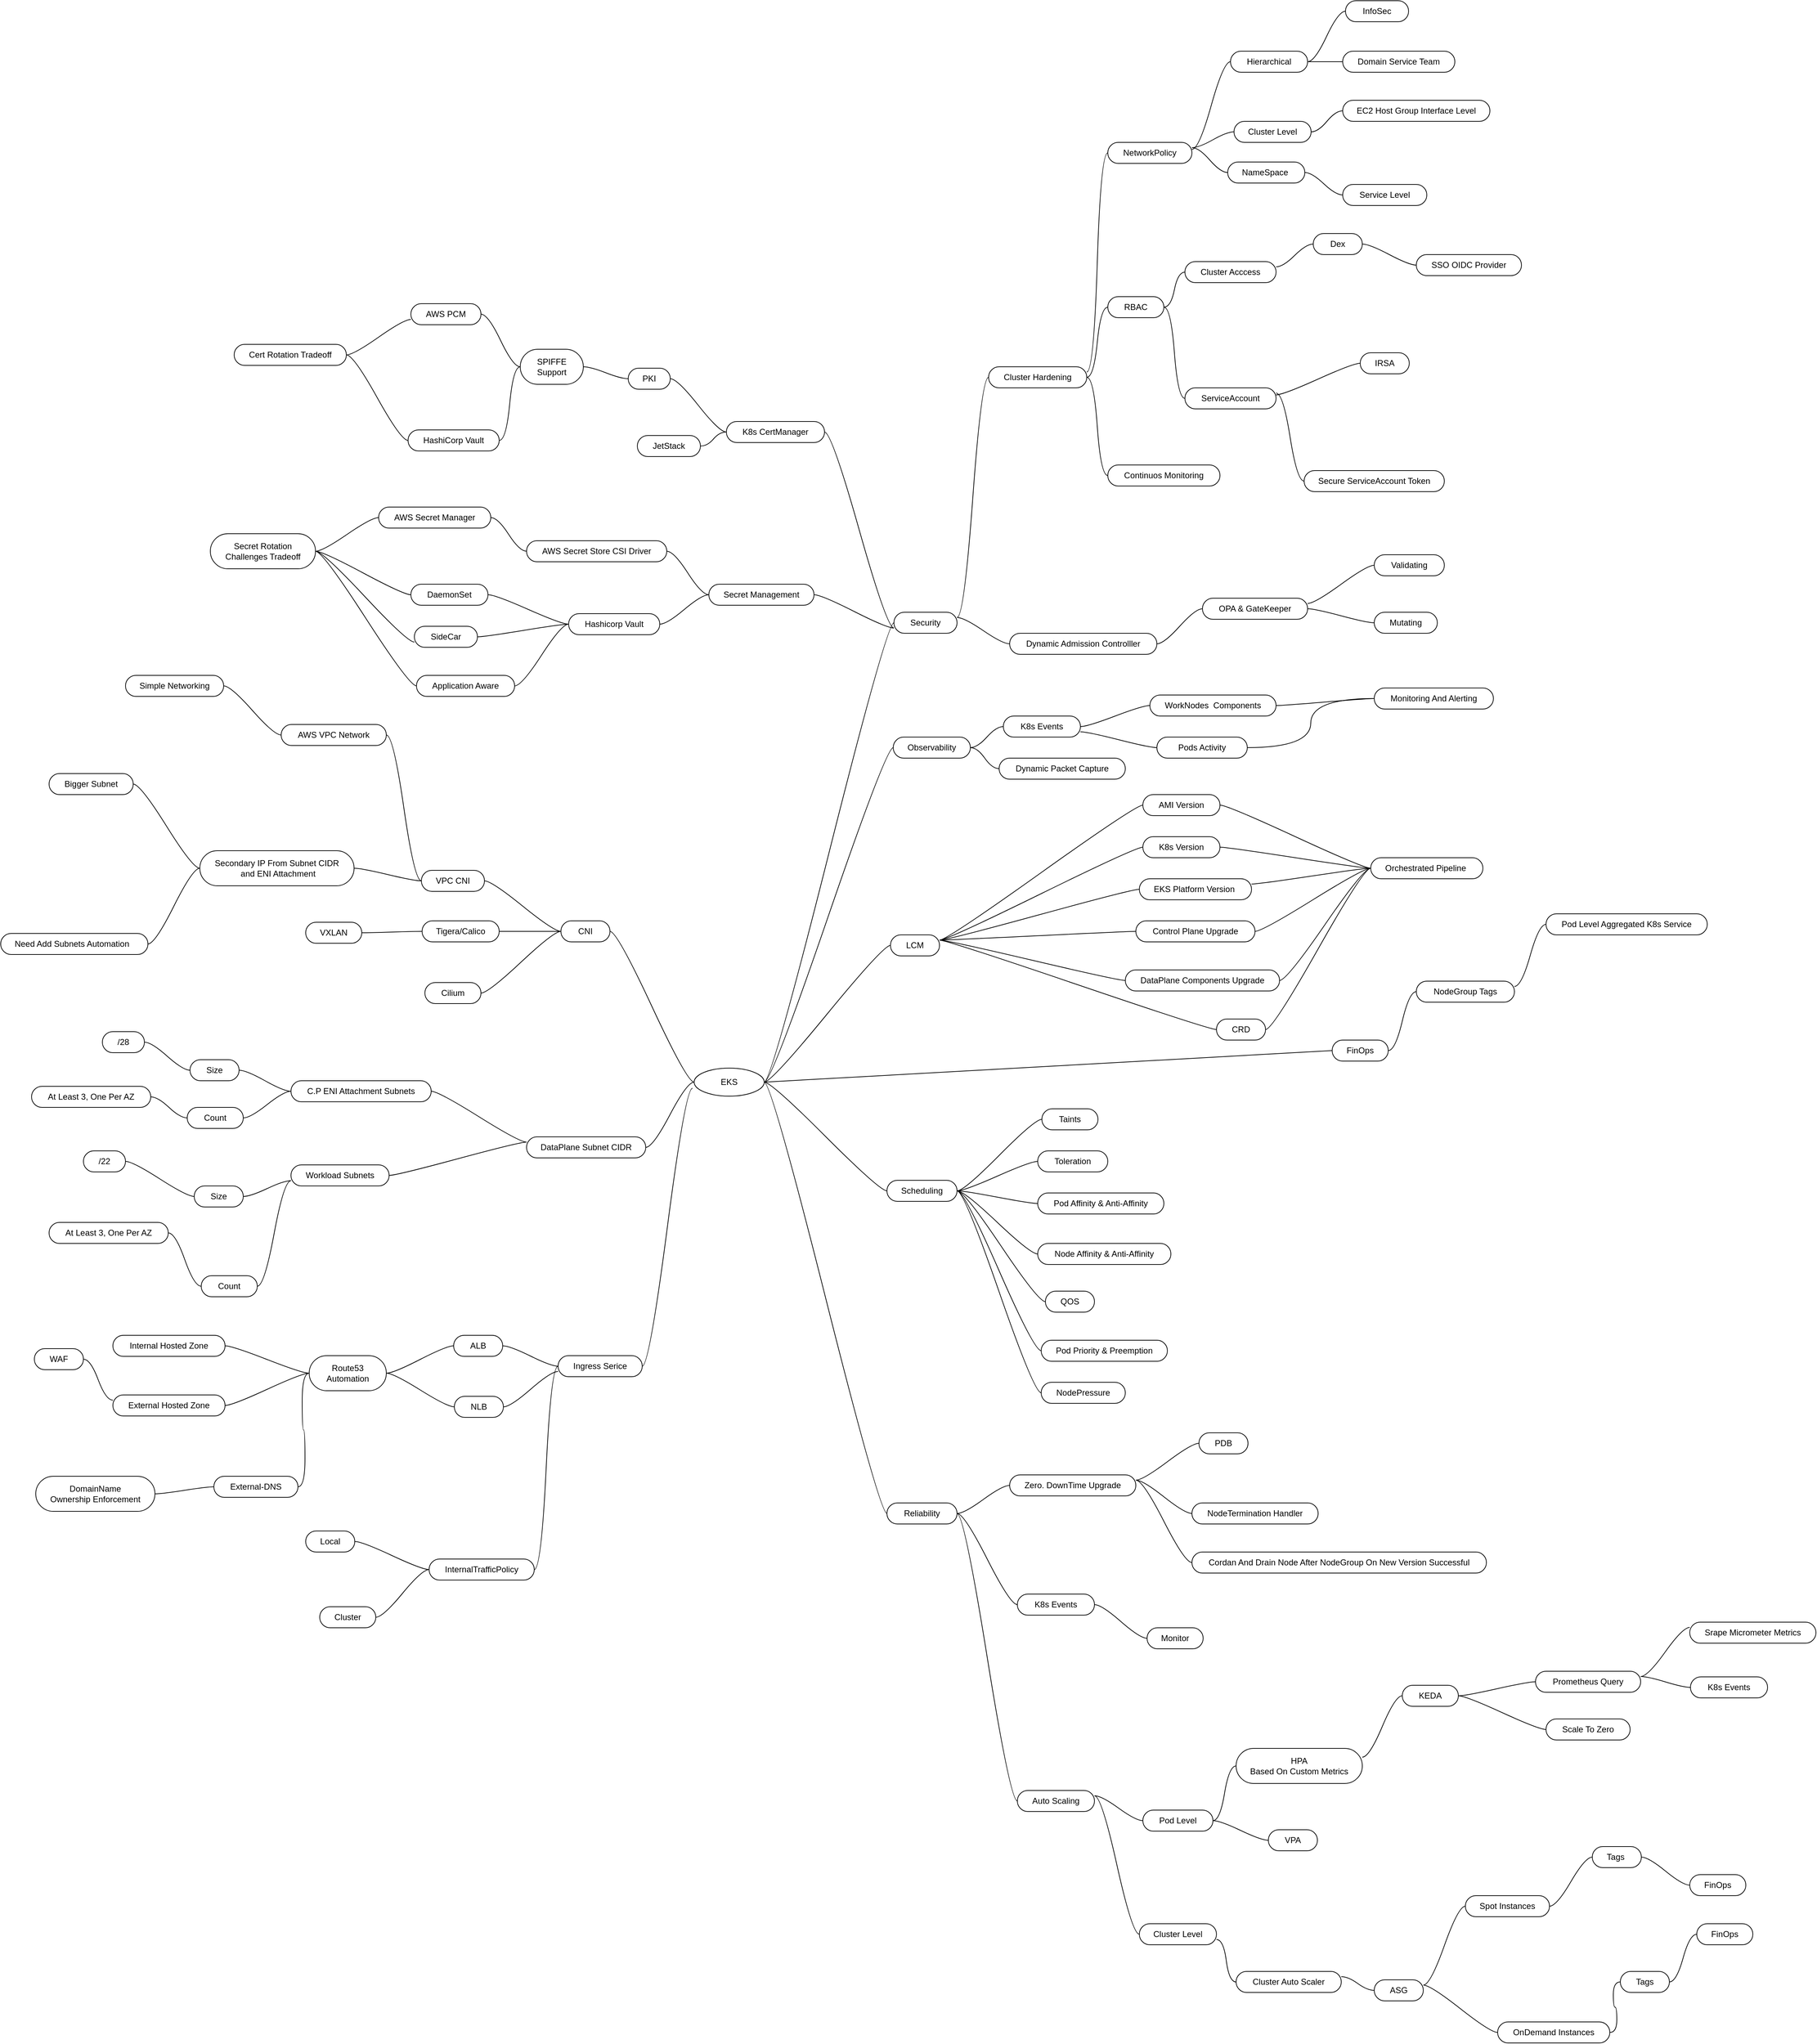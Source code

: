 <mxfile version="20.1.1" type="device"><diagram id="q2R5zFn8ojIIcgk-jEXK" name="Page-1"><mxGraphModel dx="2473" dy="1950" grid="1" gridSize="10" guides="1" tooltips="1" connect="1" arrows="1" fold="1" page="1" pageScale="1" pageWidth="850" pageHeight="1100" math="0" shadow="0"><root><mxCell id="0"/><mxCell id="1" parent="0"/><mxCell id="yyzD8HqQEs2Cj9XT5DPv-11" value="AMI Version" style="whiteSpace=wrap;html=1;rounded=1;arcSize=50;align=center;verticalAlign=middle;strokeWidth=1;autosize=1;spacing=4;treeFolding=1;treeMoving=1;newEdgeStyle={&quot;edgeStyle&quot;:&quot;entityRelationEdgeStyle&quot;,&quot;startArrow&quot;:&quot;none&quot;,&quot;endArrow&quot;:&quot;none&quot;,&quot;segment&quot;:10,&quot;curved&quot;:1};fillColor=none;" vertex="1" parent="1"><mxGeometry x="790" y="60" width="110" height="30" as="geometry"/></mxCell><mxCell id="yyzD8HqQEs2Cj9XT5DPv-12" value="" style="edgeStyle=entityRelationEdgeStyle;startArrow=none;endArrow=none;segment=10;curved=1;rounded=0;exitX=1;exitY=0.25;exitDx=0;exitDy=0;" edge="1" target="yyzD8HqQEs2Cj9XT5DPv-11" parent="1" source="yyzD8HqQEs2Cj9XT5DPv-7"><mxGeometry relative="1" as="geometry"><mxPoint x="600" y="240" as="sourcePoint"/></mxGeometry></mxCell><mxCell id="yyzD8HqQEs2Cj9XT5DPv-13" value="K8s Version" style="whiteSpace=wrap;html=1;rounded=1;arcSize=50;align=center;verticalAlign=middle;strokeWidth=1;autosize=1;spacing=4;treeFolding=1;treeMoving=1;newEdgeStyle={&quot;edgeStyle&quot;:&quot;entityRelationEdgeStyle&quot;,&quot;startArrow&quot;:&quot;none&quot;,&quot;endArrow&quot;:&quot;none&quot;,&quot;segment&quot;:10,&quot;curved&quot;:1};fillColor=none;" vertex="1" parent="1"><mxGeometry x="790" y="120" width="110" height="30" as="geometry"/></mxCell><mxCell id="yyzD8HqQEs2Cj9XT5DPv-14" value="" style="edgeStyle=entityRelationEdgeStyle;startArrow=none;endArrow=none;segment=10;curved=1;rounded=0;exitX=1;exitY=0.25;exitDx=0;exitDy=0;" edge="1" target="yyzD8HqQEs2Cj9XT5DPv-13" parent="1" source="yyzD8HqQEs2Cj9XT5DPv-7"><mxGeometry relative="1" as="geometry"><mxPoint x="609" y="280" as="sourcePoint"/></mxGeometry></mxCell><mxCell id="yyzD8HqQEs2Cj9XT5DPv-16" value="EKS Platform Version&amp;nbsp;" style="whiteSpace=wrap;html=1;rounded=1;arcSize=50;align=center;verticalAlign=middle;strokeWidth=1;autosize=1;spacing=4;treeFolding=1;treeMoving=1;newEdgeStyle={&quot;edgeStyle&quot;:&quot;entityRelationEdgeStyle&quot;,&quot;startArrow&quot;:&quot;none&quot;,&quot;endArrow&quot;:&quot;none&quot;,&quot;segment&quot;:10,&quot;curved&quot;:1};fillColor=none;" vertex="1" parent="1"><mxGeometry x="785" y="180" width="160" height="30" as="geometry"/></mxCell><mxCell id="yyzD8HqQEs2Cj9XT5DPv-17" value="" style="edgeStyle=entityRelationEdgeStyle;startArrow=none;endArrow=none;segment=10;curved=1;rounded=0;exitX=1;exitY=0.25;exitDx=0;exitDy=0;" edge="1" target="yyzD8HqQEs2Cj9XT5DPv-16" parent="1" source="yyzD8HqQEs2Cj9XT5DPv-7"><mxGeometry relative="1" as="geometry"><mxPoint x="600" y="250" as="sourcePoint"/></mxGeometry></mxCell><mxCell id="yyzD8HqQEs2Cj9XT5DPv-18" value="Control Plane Upgrade" style="whiteSpace=wrap;html=1;rounded=1;arcSize=50;align=center;verticalAlign=middle;strokeWidth=1;autosize=1;spacing=4;treeFolding=1;treeMoving=1;newEdgeStyle={&quot;edgeStyle&quot;:&quot;entityRelationEdgeStyle&quot;,&quot;startArrow&quot;:&quot;none&quot;,&quot;endArrow&quot;:&quot;none&quot;,&quot;segment&quot;:10,&quot;curved&quot;:1};fillColor=none;" vertex="1" parent="1"><mxGeometry x="780" y="240" width="170" height="30" as="geometry"/></mxCell><mxCell id="yyzD8HqQEs2Cj9XT5DPv-19" value="" style="edgeStyle=entityRelationEdgeStyle;startArrow=none;endArrow=none;segment=10;curved=1;rounded=0;exitX=1;exitY=0.25;exitDx=0;exitDy=0;" edge="1" target="yyzD8HqQEs2Cj9XT5DPv-18" parent="1" source="yyzD8HqQEs2Cj9XT5DPv-7"><mxGeometry relative="1" as="geometry"><mxPoint x="620" y="460" as="sourcePoint"/></mxGeometry></mxCell><mxCell id="yyzD8HqQEs2Cj9XT5DPv-20" value="DataPlane Components Upgrade" style="whiteSpace=wrap;html=1;rounded=1;arcSize=50;align=center;verticalAlign=middle;strokeWidth=1;autosize=1;spacing=4;treeFolding=1;treeMoving=1;newEdgeStyle={&quot;edgeStyle&quot;:&quot;entityRelationEdgeStyle&quot;,&quot;startArrow&quot;:&quot;none&quot;,&quot;endArrow&quot;:&quot;none&quot;,&quot;segment&quot;:10,&quot;curved&quot;:1};fillColor=none;" vertex="1" parent="1"><mxGeometry x="765" y="310" width="220" height="30" as="geometry"/></mxCell><mxCell id="yyzD8HqQEs2Cj9XT5DPv-21" value="" style="edgeStyle=entityRelationEdgeStyle;startArrow=none;endArrow=none;segment=10;curved=1;rounded=0;exitX=1;exitY=0.25;exitDx=0;exitDy=0;" edge="1" target="yyzD8HqQEs2Cj9XT5DPv-20" parent="1" source="yyzD8HqQEs2Cj9XT5DPv-7"><mxGeometry relative="1" as="geometry"><mxPoint x="629" y="366" as="sourcePoint"/></mxGeometry></mxCell><mxCell id="yyzD8HqQEs2Cj9XT5DPv-22" value="CRD" style="whiteSpace=wrap;html=1;rounded=1;arcSize=50;align=center;verticalAlign=middle;strokeWidth=1;autosize=1;spacing=4;treeFolding=1;treeMoving=1;newEdgeStyle={&quot;edgeStyle&quot;:&quot;entityRelationEdgeStyle&quot;,&quot;startArrow&quot;:&quot;none&quot;,&quot;endArrow&quot;:&quot;none&quot;,&quot;segment&quot;:10,&quot;curved&quot;:1};fillColor=none;" vertex="1" parent="1"><mxGeometry x="895" y="380" width="70" height="30" as="geometry"/></mxCell><mxCell id="yyzD8HqQEs2Cj9XT5DPv-23" value="" style="edgeStyle=entityRelationEdgeStyle;startArrow=none;endArrow=none;segment=10;curved=1;rounded=0;exitX=1;exitY=0.25;exitDx=0;exitDy=0;" edge="1" target="yyzD8HqQEs2Cj9XT5DPv-22" parent="1" source="yyzD8HqQEs2Cj9XT5DPv-7"><mxGeometry relative="1" as="geometry"><mxPoint x="619" y="430" as="sourcePoint"/></mxGeometry></mxCell><mxCell id="yyzD8HqQEs2Cj9XT5DPv-6" value="EKS" style="ellipse;whiteSpace=wrap;html=1;align=center;treeFolding=1;treeMoving=1;newEdgeStyle={&quot;edgeStyle&quot;:&quot;entityRelationEdgeStyle&quot;,&quot;startArrow&quot;:&quot;none&quot;,&quot;endArrow&quot;:&quot;none&quot;,&quot;segment&quot;:10,&quot;curved&quot;:1};" vertex="1" parent="1"><mxGeometry x="150" y="450" width="100" height="40" as="geometry"/></mxCell><mxCell id="yyzD8HqQEs2Cj9XT5DPv-2" value="" style="edgeStyle=entityRelationEdgeStyle;startArrow=none;endArrow=none;segment=10;curved=1;rounded=0;" edge="1" parent="1" source="yyzD8HqQEs2Cj9XT5DPv-6" target="yyzD8HqQEs2Cj9XT5DPv-7"><mxGeometry relative="1" as="geometry"/></mxCell><mxCell id="yyzD8HqQEs2Cj9XT5DPv-7" value="LCM" style="whiteSpace=wrap;html=1;rounded=1;arcSize=50;align=center;verticalAlign=middle;strokeWidth=1;autosize=1;spacing=4;treeFolding=1;treeMoving=1;newEdgeStyle={&quot;edgeStyle&quot;:&quot;entityRelationEdgeStyle&quot;,&quot;startArrow&quot;:&quot;none&quot;,&quot;endArrow&quot;:&quot;none&quot;,&quot;segment&quot;:10,&quot;curved&quot;:1};" vertex="1" parent="1"><mxGeometry x="430" y="260" width="70" height="30" as="geometry"/></mxCell><mxCell id="yyzD8HqQEs2Cj9XT5DPv-37" value="Scheduling" style="whiteSpace=wrap;html=1;rounded=1;arcSize=50;align=center;verticalAlign=middle;strokeWidth=1;autosize=1;spacing=4;treeFolding=1;treeMoving=1;newEdgeStyle={&quot;edgeStyle&quot;:&quot;entityRelationEdgeStyle&quot;,&quot;startArrow&quot;:&quot;none&quot;,&quot;endArrow&quot;:&quot;none&quot;,&quot;segment&quot;:10,&quot;curved&quot;:1};fillColor=none;" vertex="1" parent="1"><mxGeometry x="425" y="610" width="100" height="30" as="geometry"/></mxCell><mxCell id="yyzD8HqQEs2Cj9XT5DPv-38" value="" style="edgeStyle=entityRelationEdgeStyle;startArrow=none;endArrow=none;segment=10;curved=1;exitX=1;exitY=0.5;exitDx=0;exitDy=0;" edge="1" target="yyzD8HqQEs2Cj9XT5DPv-37" parent="1" source="yyzD8HqQEs2Cj9XT5DPv-6"><mxGeometry relative="1" as="geometry"><mxPoint x="390" y="520" as="sourcePoint"/></mxGeometry></mxCell><mxCell id="yyzD8HqQEs2Cj9XT5DPv-39" value="Taints" style="whiteSpace=wrap;html=1;rounded=1;arcSize=50;align=center;verticalAlign=middle;strokeWidth=1;autosize=1;spacing=4;treeFolding=1;treeMoving=1;newEdgeStyle={&quot;edgeStyle&quot;:&quot;entityRelationEdgeStyle&quot;,&quot;startArrow&quot;:&quot;none&quot;,&quot;endArrow&quot;:&quot;none&quot;,&quot;segment&quot;:10,&quot;curved&quot;:1};fillColor=none;" vertex="1" parent="1"><mxGeometry x="646" y="508" width="80" height="30" as="geometry"/></mxCell><mxCell id="yyzD8HqQEs2Cj9XT5DPv-40" value="" style="edgeStyle=entityRelationEdgeStyle;startArrow=none;endArrow=none;segment=10;curved=1;exitX=1;exitY=0.5;exitDx=0;exitDy=0;" edge="1" target="yyzD8HqQEs2Cj9XT5DPv-39" parent="1" source="yyzD8HqQEs2Cj9XT5DPv-37"><mxGeometry relative="1" as="geometry"><mxPoint x="610" y="550" as="sourcePoint"/></mxGeometry></mxCell><mxCell id="yyzD8HqQEs2Cj9XT5DPv-41" value="Toleration" style="whiteSpace=wrap;html=1;rounded=1;arcSize=50;align=center;verticalAlign=middle;strokeWidth=1;autosize=1;spacing=4;treeFolding=1;treeMoving=1;newEdgeStyle={&quot;edgeStyle&quot;:&quot;entityRelationEdgeStyle&quot;,&quot;startArrow&quot;:&quot;none&quot;,&quot;endArrow&quot;:&quot;none&quot;,&quot;segment&quot;:10,&quot;curved&quot;:1};fillColor=none;" vertex="1" parent="1"><mxGeometry x="640" y="568" width="100" height="30" as="geometry"/></mxCell><mxCell id="yyzD8HqQEs2Cj9XT5DPv-42" value="" style="edgeStyle=entityRelationEdgeStyle;startArrow=none;endArrow=none;segment=10;curved=1;exitX=1;exitY=0.5;exitDx=0;exitDy=0;" edge="1" target="yyzD8HqQEs2Cj9XT5DPv-41" parent="1" source="yyzD8HqQEs2Cj9XT5DPv-37"><mxGeometry relative="1" as="geometry"><mxPoint x="614" y="610" as="sourcePoint"/></mxGeometry></mxCell><mxCell id="yyzD8HqQEs2Cj9XT5DPv-43" value="Pod Affinity &amp;amp; Anti-Affinity" style="whiteSpace=wrap;html=1;rounded=1;arcSize=50;align=center;verticalAlign=middle;strokeWidth=1;autosize=1;spacing=4;treeFolding=1;treeMoving=1;newEdgeStyle={&quot;edgeStyle&quot;:&quot;entityRelationEdgeStyle&quot;,&quot;startArrow&quot;:&quot;none&quot;,&quot;endArrow&quot;:&quot;none&quot;,&quot;segment&quot;:10,&quot;curved&quot;:1};fillColor=none;" vertex="1" parent="1"><mxGeometry x="640" y="628" width="180" height="30" as="geometry"/></mxCell><mxCell id="yyzD8HqQEs2Cj9XT5DPv-44" value="" style="edgeStyle=entityRelationEdgeStyle;startArrow=none;endArrow=none;segment=10;curved=1;exitX=1;exitY=0.5;exitDx=0;exitDy=0;" edge="1" target="yyzD8HqQEs2Cj9XT5DPv-43" parent="1" source="yyzD8HqQEs2Cj9XT5DPv-37"><mxGeometry relative="1" as="geometry"><mxPoint x="614" y="670" as="sourcePoint"/></mxGeometry></mxCell><mxCell id="yyzD8HqQEs2Cj9XT5DPv-45" value="Node Affinity &amp;amp; Anti-Affinity" style="whiteSpace=wrap;html=1;rounded=1;arcSize=50;align=center;verticalAlign=middle;strokeWidth=1;autosize=1;spacing=4;treeFolding=1;treeMoving=1;newEdgeStyle={&quot;edgeStyle&quot;:&quot;entityRelationEdgeStyle&quot;,&quot;startArrow&quot;:&quot;none&quot;,&quot;endArrow&quot;:&quot;none&quot;,&quot;segment&quot;:10,&quot;curved&quot;:1};fillColor=none;" vertex="1" parent="1"><mxGeometry x="640" y="700" width="190" height="30" as="geometry"/></mxCell><mxCell id="yyzD8HqQEs2Cj9XT5DPv-46" value="" style="edgeStyle=entityRelationEdgeStyle;startArrow=none;endArrow=none;segment=10;curved=1;exitX=1;exitY=0.5;exitDx=0;exitDy=0;" edge="1" target="yyzD8HqQEs2Cj9XT5DPv-45" parent="1" source="yyzD8HqQEs2Cj9XT5DPv-37"><mxGeometry relative="1" as="geometry"><mxPoint x="570" y="730" as="sourcePoint"/></mxGeometry></mxCell><mxCell id="yyzD8HqQEs2Cj9XT5DPv-47" value="QOS" style="whiteSpace=wrap;html=1;rounded=1;arcSize=50;align=center;verticalAlign=middle;strokeWidth=1;autosize=1;spacing=4;treeFolding=1;treeMoving=1;newEdgeStyle={&quot;edgeStyle&quot;:&quot;entityRelationEdgeStyle&quot;,&quot;startArrow&quot;:&quot;none&quot;,&quot;endArrow&quot;:&quot;none&quot;,&quot;segment&quot;:10,&quot;curved&quot;:1};fillColor=none;" vertex="1" parent="1"><mxGeometry x="651" y="768" width="70" height="30" as="geometry"/></mxCell><mxCell id="yyzD8HqQEs2Cj9XT5DPv-48" value="" style="edgeStyle=entityRelationEdgeStyle;startArrow=none;endArrow=none;segment=10;curved=1;exitX=1;exitY=0.5;exitDx=0;exitDy=0;" edge="1" target="yyzD8HqQEs2Cj9XT5DPv-47" parent="1" source="yyzD8HqQEs2Cj9XT5DPv-37"><mxGeometry relative="1" as="geometry"><mxPoint x="610" y="810" as="sourcePoint"/></mxGeometry></mxCell><mxCell id="yyzD8HqQEs2Cj9XT5DPv-49" value="Pod Priority &amp;amp; Preemption" style="whiteSpace=wrap;html=1;rounded=1;arcSize=50;align=center;verticalAlign=middle;strokeWidth=1;autosize=1;spacing=4;treeFolding=1;treeMoving=1;newEdgeStyle={&quot;edgeStyle&quot;:&quot;entityRelationEdgeStyle&quot;,&quot;startArrow&quot;:&quot;none&quot;,&quot;endArrow&quot;:&quot;none&quot;,&quot;segment&quot;:10,&quot;curved&quot;:1};fillColor=none;" vertex="1" parent="1"><mxGeometry x="645" y="838" width="180" height="30" as="geometry"/></mxCell><mxCell id="yyzD8HqQEs2Cj9XT5DPv-50" value="" style="edgeStyle=entityRelationEdgeStyle;startArrow=none;endArrow=none;segment=10;curved=1;exitX=1;exitY=0.5;exitDx=0;exitDy=0;" edge="1" target="yyzD8HqQEs2Cj9XT5DPv-49" parent="1" source="yyzD8HqQEs2Cj9XT5DPv-37"><mxGeometry relative="1" as="geometry"><mxPoint x="619" y="880" as="sourcePoint"/></mxGeometry></mxCell><mxCell id="yyzD8HqQEs2Cj9XT5DPv-51" value="NodePressure" style="whiteSpace=wrap;html=1;rounded=1;arcSize=50;align=center;verticalAlign=middle;strokeWidth=1;autosize=1;spacing=4;treeFolding=1;treeMoving=1;newEdgeStyle={&quot;edgeStyle&quot;:&quot;entityRelationEdgeStyle&quot;,&quot;startArrow&quot;:&quot;none&quot;,&quot;endArrow&quot;:&quot;none&quot;,&quot;segment&quot;:10,&quot;curved&quot;:1};fillColor=none;" vertex="1" parent="1"><mxGeometry x="645" y="898" width="120" height="30" as="geometry"/></mxCell><mxCell id="yyzD8HqQEs2Cj9XT5DPv-52" value="" style="edgeStyle=entityRelationEdgeStyle;startArrow=none;endArrow=none;segment=10;curved=1;exitX=1;exitY=0.5;exitDx=0;exitDy=0;" edge="1" target="yyzD8HqQEs2Cj9XT5DPv-51" parent="1" source="yyzD8HqQEs2Cj9XT5DPv-37"><mxGeometry relative="1" as="geometry"><mxPoint x="530" y="630" as="sourcePoint"/></mxGeometry></mxCell><mxCell id="yyzD8HqQEs2Cj9XT5DPv-53" value="Reliability" style="whiteSpace=wrap;html=1;rounded=1;arcSize=50;align=center;verticalAlign=middle;strokeWidth=1;autosize=1;spacing=4;treeFolding=1;treeMoving=1;newEdgeStyle={&quot;edgeStyle&quot;:&quot;entityRelationEdgeStyle&quot;,&quot;startArrow&quot;:&quot;none&quot;,&quot;endArrow&quot;:&quot;none&quot;,&quot;segment&quot;:10,&quot;curved&quot;:1};fillColor=none;" vertex="1" parent="1"><mxGeometry x="425" y="1070" width="100" height="30" as="geometry"/></mxCell><mxCell id="yyzD8HqQEs2Cj9XT5DPv-54" value="" style="edgeStyle=entityRelationEdgeStyle;startArrow=none;endArrow=none;segment=10;curved=1;exitX=1;exitY=0.5;exitDx=0;exitDy=0;" edge="1" target="yyzD8HqQEs2Cj9XT5DPv-53" parent="1" source="yyzD8HqQEs2Cj9XT5DPv-6"><mxGeometry relative="1" as="geometry"><mxPoint x="260" y="510" as="sourcePoint"/></mxGeometry></mxCell><mxCell id="yyzD8HqQEs2Cj9XT5DPv-57" value="PDB" style="whiteSpace=wrap;html=1;rounded=1;arcSize=50;align=center;verticalAlign=middle;strokeWidth=1;autosize=1;spacing=4;treeFolding=1;treeMoving=1;newEdgeStyle={&quot;edgeStyle&quot;:&quot;entityRelationEdgeStyle&quot;,&quot;startArrow&quot;:&quot;none&quot;,&quot;endArrow&quot;:&quot;none&quot;,&quot;segment&quot;:10,&quot;curved&quot;:1};fillColor=none;" vertex="1" parent="1"><mxGeometry x="870" y="970" width="70" height="30" as="geometry"/></mxCell><mxCell id="yyzD8HqQEs2Cj9XT5DPv-58" value="" style="edgeStyle=entityRelationEdgeStyle;startArrow=none;endArrow=none;segment=10;curved=1;exitX=1;exitY=0.25;exitDx=0;exitDy=0;" edge="1" target="yyzD8HqQEs2Cj9XT5DPv-57" parent="1" source="yyzD8HqQEs2Cj9XT5DPv-61"><mxGeometry relative="1" as="geometry"><mxPoint x="525" y="995" as="sourcePoint"/></mxGeometry></mxCell><mxCell id="yyzD8HqQEs2Cj9XT5DPv-59" value="NodeTermination Handler" style="whiteSpace=wrap;html=1;rounded=1;arcSize=50;align=center;verticalAlign=middle;strokeWidth=1;autosize=1;spacing=4;treeFolding=1;treeMoving=1;newEdgeStyle={&quot;edgeStyle&quot;:&quot;entityRelationEdgeStyle&quot;,&quot;startArrow&quot;:&quot;none&quot;,&quot;endArrow&quot;:&quot;none&quot;,&quot;segment&quot;:10,&quot;curved&quot;:1};fillColor=none;" vertex="1" parent="1"><mxGeometry x="860" y="1070" width="180" height="30" as="geometry"/></mxCell><mxCell id="yyzD8HqQEs2Cj9XT5DPv-60" value="" style="edgeStyle=entityRelationEdgeStyle;startArrow=none;endArrow=none;segment=10;curved=1;exitX=1;exitY=0.25;exitDx=0;exitDy=0;" edge="1" target="yyzD8HqQEs2Cj9XT5DPv-59" parent="1" source="yyzD8HqQEs2Cj9XT5DPv-61"><mxGeometry relative="1" as="geometry"><mxPoint x="530" y="1085" as="sourcePoint"/></mxGeometry></mxCell><mxCell id="yyzD8HqQEs2Cj9XT5DPv-61" value="Zero. DownTime Upgrade" style="whiteSpace=wrap;html=1;rounded=1;arcSize=50;align=center;verticalAlign=middle;strokeWidth=1;autosize=1;spacing=4;treeFolding=1;treeMoving=1;newEdgeStyle={&quot;edgeStyle&quot;:&quot;entityRelationEdgeStyle&quot;,&quot;startArrow&quot;:&quot;none&quot;,&quot;endArrow&quot;:&quot;none&quot;,&quot;segment&quot;:10,&quot;curved&quot;:1};fillColor=none;" vertex="1" parent="1"><mxGeometry x="600" y="1030" width="180" height="30" as="geometry"/></mxCell><mxCell id="yyzD8HqQEs2Cj9XT5DPv-62" value="" style="edgeStyle=entityRelationEdgeStyle;startArrow=none;endArrow=none;segment=10;curved=1;exitX=1;exitY=0.5;exitDx=0;exitDy=0;" edge="1" target="yyzD8HqQEs2Cj9XT5DPv-61" parent="1" source="yyzD8HqQEs2Cj9XT5DPv-53"><mxGeometry relative="1" as="geometry"><mxPoint x="600" y="1230" as="sourcePoint"/></mxGeometry></mxCell><mxCell id="yyzD8HqQEs2Cj9XT5DPv-64" value="Cordan And Drain Node After NodeGroup On New Version Successful" style="whiteSpace=wrap;html=1;rounded=1;arcSize=50;align=center;verticalAlign=middle;strokeWidth=1;autosize=1;spacing=4;treeFolding=1;treeMoving=1;newEdgeStyle={&quot;edgeStyle&quot;:&quot;entityRelationEdgeStyle&quot;,&quot;startArrow&quot;:&quot;none&quot;,&quot;endArrow&quot;:&quot;none&quot;,&quot;segment&quot;:10,&quot;curved&quot;:1};fillColor=none;" vertex="1" parent="1"><mxGeometry x="860" y="1140" width="420" height="30" as="geometry"/></mxCell><mxCell id="yyzD8HqQEs2Cj9XT5DPv-65" value="" style="edgeStyle=entityRelationEdgeStyle;startArrow=none;endArrow=none;segment=10;curved=1;exitX=1;exitY=0.25;exitDx=0;exitDy=0;" edge="1" target="yyzD8HqQEs2Cj9XT5DPv-64" parent="1" source="yyzD8HqQEs2Cj9XT5DPv-61"><mxGeometry relative="1" as="geometry"><mxPoint x="820" y="1200" as="sourcePoint"/></mxGeometry></mxCell><mxCell id="yyzD8HqQEs2Cj9XT5DPv-66" value="K8s Events" style="whiteSpace=wrap;html=1;rounded=1;arcSize=50;align=center;verticalAlign=middle;strokeWidth=1;autosize=1;spacing=4;treeFolding=1;treeMoving=1;newEdgeStyle={&quot;edgeStyle&quot;:&quot;entityRelationEdgeStyle&quot;,&quot;startArrow&quot;:&quot;none&quot;,&quot;endArrow&quot;:&quot;none&quot;,&quot;segment&quot;:10,&quot;curved&quot;:1};fillColor=none;" vertex="1" parent="1"><mxGeometry x="611" y="1200" width="110" height="30" as="geometry"/></mxCell><mxCell id="yyzD8HqQEs2Cj9XT5DPv-67" value="" style="edgeStyle=entityRelationEdgeStyle;startArrow=none;endArrow=none;segment=10;curved=1;exitX=1;exitY=0.5;exitDx=0;exitDy=0;" edge="1" target="yyzD8HqQEs2Cj9XT5DPv-66" parent="1" source="yyzD8HqQEs2Cj9XT5DPv-53"><mxGeometry relative="1" as="geometry"><mxPoint x="560" y="1170" as="sourcePoint"/></mxGeometry></mxCell><mxCell id="yyzD8HqQEs2Cj9XT5DPv-68" value="Monitor" style="whiteSpace=wrap;html=1;rounded=1;arcSize=50;align=center;verticalAlign=middle;strokeWidth=1;autosize=1;spacing=4;treeFolding=1;treeMoving=1;newEdgeStyle={&quot;edgeStyle&quot;:&quot;entityRelationEdgeStyle&quot;,&quot;startArrow&quot;:&quot;none&quot;,&quot;endArrow&quot;:&quot;none&quot;,&quot;segment&quot;:10,&quot;curved&quot;:1};fillColor=none;" vertex="1" parent="1"><mxGeometry x="796" y="1248" width="80" height="30" as="geometry"/></mxCell><mxCell id="yyzD8HqQEs2Cj9XT5DPv-69" value="" style="edgeStyle=entityRelationEdgeStyle;startArrow=none;endArrow=none;segment=10;curved=1;exitX=1;exitY=0.5;exitDx=0;exitDy=0;" edge="1" target="yyzD8HqQEs2Cj9XT5DPv-68" parent="1" source="yyzD8HqQEs2Cj9XT5DPv-66"><mxGeometry relative="1" as="geometry"><mxPoint x="760" y="1290" as="sourcePoint"/></mxGeometry></mxCell><mxCell id="yyzD8HqQEs2Cj9XT5DPv-71" value="Auto Scaling" style="whiteSpace=wrap;html=1;rounded=1;arcSize=50;align=center;verticalAlign=middle;strokeWidth=1;autosize=1;spacing=4;treeFolding=1;treeMoving=1;newEdgeStyle={&quot;edgeStyle&quot;:&quot;entityRelationEdgeStyle&quot;,&quot;startArrow&quot;:&quot;none&quot;,&quot;endArrow&quot;:&quot;none&quot;,&quot;segment&quot;:10,&quot;curved&quot;:1};fillColor=none;" vertex="1" parent="1"><mxGeometry x="611" y="1480" width="110" height="30" as="geometry"/></mxCell><mxCell id="yyzD8HqQEs2Cj9XT5DPv-72" value="" style="edgeStyle=entityRelationEdgeStyle;startArrow=none;endArrow=none;segment=10;curved=1;" edge="1" target="yyzD8HqQEs2Cj9XT5DPv-71" parent="1" source="yyzD8HqQEs2Cj9XT5DPv-53"><mxGeometry relative="1" as="geometry"><mxPoint x="580" y="1400" as="sourcePoint"/></mxGeometry></mxCell><mxCell id="yyzD8HqQEs2Cj9XT5DPv-73" value="Cluster Level" style="whiteSpace=wrap;html=1;rounded=1;arcSize=50;align=center;verticalAlign=middle;strokeWidth=1;autosize=1;spacing=4;treeFolding=1;treeMoving=1;newEdgeStyle={&quot;edgeStyle&quot;:&quot;entityRelationEdgeStyle&quot;,&quot;startArrow&quot;:&quot;none&quot;,&quot;endArrow&quot;:&quot;none&quot;,&quot;segment&quot;:10,&quot;curved&quot;:1};fillColor=none;" vertex="1" parent="1"><mxGeometry x="785" y="1670" width="110" height="30" as="geometry"/></mxCell><mxCell id="yyzD8HqQEs2Cj9XT5DPv-74" value="" style="edgeStyle=entityRelationEdgeStyle;startArrow=none;endArrow=none;segment=10;curved=1;exitX=1;exitY=0.25;exitDx=0;exitDy=0;" edge="1" target="yyzD8HqQEs2Cj9XT5DPv-73" parent="1" source="yyzD8HqQEs2Cj9XT5DPv-71"><mxGeometry relative="1" as="geometry"><mxPoint x="770" y="1440" as="sourcePoint"/></mxGeometry></mxCell><mxCell id="yyzD8HqQEs2Cj9XT5DPv-75" value="Pod Level" style="whiteSpace=wrap;html=1;rounded=1;arcSize=50;align=center;verticalAlign=middle;strokeWidth=1;autosize=1;spacing=4;treeFolding=1;treeMoving=1;newEdgeStyle={&quot;edgeStyle&quot;:&quot;entityRelationEdgeStyle&quot;,&quot;startArrow&quot;:&quot;none&quot;,&quot;endArrow&quot;:&quot;none&quot;,&quot;segment&quot;:10,&quot;curved&quot;:1};fillColor=none;" vertex="1" parent="1"><mxGeometry x="790" y="1508" width="100" height="30" as="geometry"/></mxCell><mxCell id="yyzD8HqQEs2Cj9XT5DPv-76" value="" style="edgeStyle=entityRelationEdgeStyle;startArrow=none;endArrow=none;segment=10;curved=1;exitX=1;exitY=0.25;exitDx=0;exitDy=0;" edge="1" target="yyzD8HqQEs2Cj9XT5DPv-75" parent="1" source="yyzD8HqQEs2Cj9XT5DPv-71"><mxGeometry relative="1" as="geometry"><mxPoint x="764" y="1550" as="sourcePoint"/></mxGeometry></mxCell><mxCell id="yyzD8HqQEs2Cj9XT5DPv-77" value="HPA&lt;br&gt;Based On Custom Metrics" style="whiteSpace=wrap;html=1;rounded=1;arcSize=50;align=center;verticalAlign=middle;strokeWidth=1;autosize=1;spacing=4;treeFolding=1;treeMoving=1;newEdgeStyle={&quot;edgeStyle&quot;:&quot;entityRelationEdgeStyle&quot;,&quot;startArrow&quot;:&quot;none&quot;,&quot;endArrow&quot;:&quot;none&quot;,&quot;segment&quot;:10,&quot;curved&quot;:1};fillColor=none;" vertex="1" parent="1"><mxGeometry x="923" y="1420" width="180" height="50" as="geometry"/></mxCell><mxCell id="yyzD8HqQEs2Cj9XT5DPv-78" value="" style="edgeStyle=entityRelationEdgeStyle;startArrow=none;endArrow=none;segment=10;curved=1;exitX=1;exitY=0.5;exitDx=0;exitDy=0;" edge="1" target="yyzD8HqQEs2Cj9XT5DPv-77" parent="1" source="yyzD8HqQEs2Cj9XT5DPv-75"><mxGeometry relative="1" as="geometry"><mxPoint x="920" y="1494" as="sourcePoint"/></mxGeometry></mxCell><mxCell id="yyzD8HqQEs2Cj9XT5DPv-79" value="VPA" style="whiteSpace=wrap;html=1;rounded=1;arcSize=50;align=center;verticalAlign=middle;strokeWidth=1;autosize=1;spacing=4;treeFolding=1;treeMoving=1;newEdgeStyle={&quot;edgeStyle&quot;:&quot;entityRelationEdgeStyle&quot;,&quot;startArrow&quot;:&quot;none&quot;,&quot;endArrow&quot;:&quot;none&quot;,&quot;segment&quot;:10,&quot;curved&quot;:1};fillColor=none;" vertex="1" parent="1"><mxGeometry x="969" y="1536" width="70" height="30" as="geometry"/></mxCell><mxCell id="yyzD8HqQEs2Cj9XT5DPv-80" value="" style="edgeStyle=entityRelationEdgeStyle;startArrow=none;endArrow=none;segment=10;curved=1;exitX=1;exitY=0.5;exitDx=0;exitDy=0;" edge="1" target="yyzD8HqQEs2Cj9XT5DPv-79" parent="1" source="yyzD8HqQEs2Cj9XT5DPv-75"><mxGeometry relative="1" as="geometry"><mxPoint x="928" y="1578" as="sourcePoint"/></mxGeometry></mxCell><mxCell id="yyzD8HqQEs2Cj9XT5DPv-81" value="KEDA" style="whiteSpace=wrap;html=1;rounded=1;arcSize=50;align=center;verticalAlign=middle;strokeWidth=1;autosize=1;spacing=4;treeFolding=1;treeMoving=1;newEdgeStyle={&quot;edgeStyle&quot;:&quot;entityRelationEdgeStyle&quot;,&quot;startArrow&quot;:&quot;none&quot;,&quot;endArrow&quot;:&quot;none&quot;,&quot;segment&quot;:10,&quot;curved&quot;:1};fillColor=none;" vertex="1" parent="1"><mxGeometry x="1160" y="1330" width="80" height="30" as="geometry"/></mxCell><mxCell id="yyzD8HqQEs2Cj9XT5DPv-82" value="" style="edgeStyle=entityRelationEdgeStyle;startArrow=none;endArrow=none;segment=10;curved=1;exitX=1;exitY=0.25;exitDx=0;exitDy=0;" edge="1" target="yyzD8HqQEs2Cj9XT5DPv-81" parent="1" source="yyzD8HqQEs2Cj9XT5DPv-77"><mxGeometry relative="1" as="geometry"><mxPoint x="1060" y="1490" as="sourcePoint"/></mxGeometry></mxCell><mxCell id="yyzD8HqQEs2Cj9XT5DPv-83" value="Prometheus Query" style="whiteSpace=wrap;html=1;rounded=1;arcSize=50;align=center;verticalAlign=middle;strokeWidth=1;autosize=1;spacing=4;treeFolding=1;treeMoving=1;newEdgeStyle={&quot;edgeStyle&quot;:&quot;entityRelationEdgeStyle&quot;,&quot;startArrow&quot;:&quot;none&quot;,&quot;endArrow&quot;:&quot;none&quot;,&quot;segment&quot;:10,&quot;curved&quot;:1};fillColor=none;" vertex="1" parent="1"><mxGeometry x="1350" y="1310" width="150" height="30" as="geometry"/></mxCell><mxCell id="yyzD8HqQEs2Cj9XT5DPv-84" value="" style="edgeStyle=entityRelationEdgeStyle;startArrow=none;endArrow=none;segment=10;curved=1;" edge="1" target="yyzD8HqQEs2Cj9XT5DPv-83" parent="1" source="yyzD8HqQEs2Cj9XT5DPv-81"><mxGeometry relative="1" as="geometry"><mxPoint x="1199" y="1420" as="sourcePoint"/></mxGeometry></mxCell><mxCell id="yyzD8HqQEs2Cj9XT5DPv-85" value="Scale To Zero" style="whiteSpace=wrap;html=1;rounded=1;arcSize=50;align=center;verticalAlign=middle;strokeWidth=1;autosize=1;spacing=4;treeFolding=1;treeMoving=1;newEdgeStyle={&quot;edgeStyle&quot;:&quot;entityRelationEdgeStyle&quot;,&quot;startArrow&quot;:&quot;none&quot;,&quot;endArrow&quot;:&quot;none&quot;,&quot;segment&quot;:10,&quot;curved&quot;:1};fillColor=none;" vertex="1" parent="1"><mxGeometry x="1365" y="1378" width="120" height="30" as="geometry"/></mxCell><mxCell id="yyzD8HqQEs2Cj9XT5DPv-86" value="" style="edgeStyle=entityRelationEdgeStyle;startArrow=none;endArrow=none;segment=10;curved=1;exitX=1;exitY=0.5;exitDx=0;exitDy=0;" edge="1" target="yyzD8HqQEs2Cj9XT5DPv-85" parent="1" source="yyzD8HqQEs2Cj9XT5DPv-81"><mxGeometry relative="1" as="geometry"><mxPoint x="1180" y="1420" as="sourcePoint"/></mxGeometry></mxCell><mxCell id="yyzD8HqQEs2Cj9XT5DPv-87" value="Srape Micrometer Metrics" style="whiteSpace=wrap;html=1;rounded=1;arcSize=50;align=center;verticalAlign=middle;strokeWidth=1;autosize=1;spacing=4;treeFolding=1;treeMoving=1;newEdgeStyle={&quot;edgeStyle&quot;:&quot;entityRelationEdgeStyle&quot;,&quot;startArrow&quot;:&quot;none&quot;,&quot;endArrow&quot;:&quot;none&quot;,&quot;segment&quot;:10,&quot;curved&quot;:1};fillColor=none;" vertex="1" parent="1"><mxGeometry x="1570" y="1240" width="180" height="30" as="geometry"/></mxCell><mxCell id="yyzD8HqQEs2Cj9XT5DPv-88" value="" style="edgeStyle=entityRelationEdgeStyle;startArrow=none;endArrow=none;segment=10;curved=1;exitX=1;exitY=0.25;exitDx=0;exitDy=0;entryX=0;entryY=0.25;entryDx=0;entryDy=0;" edge="1" target="yyzD8HqQEs2Cj9XT5DPv-87" parent="1" source="yyzD8HqQEs2Cj9XT5DPv-83"><mxGeometry relative="1" as="geometry"><mxPoint x="1530" y="1340" as="sourcePoint"/><mxPoint x="1580" y="1263" as="targetPoint"/></mxGeometry></mxCell><mxCell id="yyzD8HqQEs2Cj9XT5DPv-89" value="K8s Events" style="whiteSpace=wrap;html=1;rounded=1;arcSize=50;align=center;verticalAlign=middle;strokeWidth=1;autosize=1;spacing=4;treeFolding=1;treeMoving=1;newEdgeStyle={&quot;edgeStyle&quot;:&quot;entityRelationEdgeStyle&quot;,&quot;startArrow&quot;:&quot;none&quot;,&quot;endArrow&quot;:&quot;none&quot;,&quot;segment&quot;:10,&quot;curved&quot;:1};fillColor=none;" vertex="1" parent="1"><mxGeometry x="1571" y="1318" width="110" height="30" as="geometry"/></mxCell><mxCell id="yyzD8HqQEs2Cj9XT5DPv-90" value="" style="edgeStyle=entityRelationEdgeStyle;startArrow=none;endArrow=none;segment=10;curved=1;exitX=1;exitY=0.25;exitDx=0;exitDy=0;" edge="1" target="yyzD8HqQEs2Cj9XT5DPv-89" parent="1" source="yyzD8HqQEs2Cj9XT5DPv-83"><mxGeometry relative="1" as="geometry"><mxPoint x="1550" y="1360" as="sourcePoint"/></mxGeometry></mxCell><mxCell id="yyzD8HqQEs2Cj9XT5DPv-92" value="ASG" style="whiteSpace=wrap;html=1;rounded=1;arcSize=50;align=center;verticalAlign=middle;strokeWidth=1;autosize=1;spacing=4;treeFolding=1;treeMoving=1;newEdgeStyle={&quot;edgeStyle&quot;:&quot;entityRelationEdgeStyle&quot;,&quot;startArrow&quot;:&quot;none&quot;,&quot;endArrow&quot;:&quot;none&quot;,&quot;segment&quot;:10,&quot;curved&quot;:1};fillColor=none;" vertex="1" parent="1"><mxGeometry x="1120" y="1750" width="70" height="30" as="geometry"/></mxCell><mxCell id="yyzD8HqQEs2Cj9XT5DPv-93" value="" style="edgeStyle=entityRelationEdgeStyle;startArrow=none;endArrow=none;segment=10;curved=1;exitX=1;exitY=0.25;exitDx=0;exitDy=0;" edge="1" target="yyzD8HqQEs2Cj9XT5DPv-92" parent="1" source="yyzD8HqQEs2Cj9XT5DPv-108"><mxGeometry relative="1" as="geometry"><mxPoint x="890" y="1685" as="sourcePoint"/></mxGeometry></mxCell><mxCell id="yyzD8HqQEs2Cj9XT5DPv-94" value="Spot Instances" style="whiteSpace=wrap;html=1;rounded=1;arcSize=50;align=center;verticalAlign=middle;strokeWidth=1;autosize=1;spacing=4;treeFolding=1;treeMoving=1;newEdgeStyle={&quot;edgeStyle&quot;:&quot;entityRelationEdgeStyle&quot;,&quot;startArrow&quot;:&quot;none&quot;,&quot;endArrow&quot;:&quot;none&quot;,&quot;segment&quot;:10,&quot;curved&quot;:1};fillColor=none;" vertex="1" parent="1"><mxGeometry x="1250" y="1630" width="120" height="30" as="geometry"/></mxCell><mxCell id="yyzD8HqQEs2Cj9XT5DPv-95" value="" style="edgeStyle=entityRelationEdgeStyle;startArrow=none;endArrow=none;segment=10;curved=1;exitX=1;exitY=0.25;exitDx=0;exitDy=0;" edge="1" target="yyzD8HqQEs2Cj9XT5DPv-94" parent="1" source="yyzD8HqQEs2Cj9XT5DPv-92"><mxGeometry relative="1" as="geometry"><mxPoint x="1060" y="1650" as="sourcePoint"/></mxGeometry></mxCell><mxCell id="yyzD8HqQEs2Cj9XT5DPv-96" value="OnDemand Instances" style="whiteSpace=wrap;html=1;rounded=1;arcSize=50;align=center;verticalAlign=middle;strokeWidth=1;autosize=1;spacing=4;treeFolding=1;treeMoving=1;newEdgeStyle={&quot;edgeStyle&quot;:&quot;entityRelationEdgeStyle&quot;,&quot;startArrow&quot;:&quot;none&quot;,&quot;endArrow&quot;:&quot;none&quot;,&quot;segment&quot;:10,&quot;curved&quot;:1};fillColor=none;" vertex="1" parent="1"><mxGeometry x="1296" y="1810" width="160" height="30" as="geometry"/></mxCell><mxCell id="yyzD8HqQEs2Cj9XT5DPv-97" value="" style="edgeStyle=entityRelationEdgeStyle;startArrow=none;endArrow=none;segment=10;curved=1;exitX=1;exitY=0.25;exitDx=0;exitDy=0;" edge="1" target="yyzD8HqQEs2Cj9XT5DPv-96" parent="1" source="yyzD8HqQEs2Cj9XT5DPv-92"><mxGeometry relative="1" as="geometry"><mxPoint x="1050" y="1710" as="sourcePoint"/></mxGeometry></mxCell><mxCell id="yyzD8HqQEs2Cj9XT5DPv-99" value="Tags&amp;nbsp;" style="whiteSpace=wrap;html=1;rounded=1;arcSize=50;align=center;verticalAlign=middle;strokeWidth=1;autosize=1;spacing=4;treeFolding=1;treeMoving=1;newEdgeStyle={&quot;edgeStyle&quot;:&quot;entityRelationEdgeStyle&quot;,&quot;startArrow&quot;:&quot;none&quot;,&quot;endArrow&quot;:&quot;none&quot;,&quot;segment&quot;:10,&quot;curved&quot;:1};fillColor=none;" vertex="1" parent="1"><mxGeometry x="1431" y="1560" width="70" height="30" as="geometry"/></mxCell><mxCell id="yyzD8HqQEs2Cj9XT5DPv-100" value="" style="edgeStyle=entityRelationEdgeStyle;startArrow=none;endArrow=none;segment=10;curved=1;exitX=1;exitY=0.5;exitDx=0;exitDy=0;" edge="1" target="yyzD8HqQEs2Cj9XT5DPv-99" parent="1" source="yyzD8HqQEs2Cj9XT5DPv-94"><mxGeometry relative="1" as="geometry"><mxPoint x="1280" y="1620" as="sourcePoint"/></mxGeometry></mxCell><mxCell id="yyzD8HqQEs2Cj9XT5DPv-102" value="Tags" style="whiteSpace=wrap;html=1;rounded=1;arcSize=50;align=center;verticalAlign=middle;strokeWidth=1;autosize=1;spacing=4;treeFolding=1;treeMoving=1;newEdgeStyle={&quot;edgeStyle&quot;:&quot;entityRelationEdgeStyle&quot;,&quot;startArrow&quot;:&quot;none&quot;,&quot;endArrow&quot;:&quot;none&quot;,&quot;segment&quot;:10,&quot;curved&quot;:1};fillColor=none;" vertex="1" parent="1"><mxGeometry x="1471" y="1738" width="70" height="30" as="geometry"/></mxCell><mxCell id="yyzD8HqQEs2Cj9XT5DPv-103" value="" style="edgeStyle=entityRelationEdgeStyle;startArrow=none;endArrow=none;segment=10;curved=1;exitX=1;exitY=0.5;exitDx=0;exitDy=0;" edge="1" target="yyzD8HqQEs2Cj9XT5DPv-102" parent="1" source="yyzD8HqQEs2Cj9XT5DPv-96"><mxGeometry relative="1" as="geometry"><mxPoint x="1290" y="1710" as="sourcePoint"/></mxGeometry></mxCell><mxCell id="yyzD8HqQEs2Cj9XT5DPv-104" value="FinOps" style="whiteSpace=wrap;html=1;rounded=1;arcSize=50;align=center;verticalAlign=middle;strokeWidth=1;autosize=1;spacing=4;treeFolding=1;treeMoving=1;newEdgeStyle={&quot;edgeStyle&quot;:&quot;entityRelationEdgeStyle&quot;,&quot;startArrow&quot;:&quot;none&quot;,&quot;endArrow&quot;:&quot;none&quot;,&quot;segment&quot;:10,&quot;curved&quot;:1};fillColor=none;" vertex="1" parent="1"><mxGeometry x="1570" y="1600" width="80" height="30" as="geometry"/></mxCell><mxCell id="yyzD8HqQEs2Cj9XT5DPv-105" value="" style="edgeStyle=entityRelationEdgeStyle;startArrow=none;endArrow=none;segment=10;curved=1;exitX=1;exitY=0.5;exitDx=0;exitDy=0;" edge="1" target="yyzD8HqQEs2Cj9XT5DPv-104" parent="1" source="yyzD8HqQEs2Cj9XT5DPv-99"><mxGeometry relative="1" as="geometry"><mxPoint x="1420" y="1606" as="sourcePoint"/></mxGeometry></mxCell><mxCell id="yyzD8HqQEs2Cj9XT5DPv-106" value="FinOps" style="whiteSpace=wrap;html=1;rounded=1;arcSize=50;align=center;verticalAlign=middle;strokeWidth=1;autosize=1;spacing=4;treeFolding=1;treeMoving=1;newEdgeStyle={&quot;edgeStyle&quot;:&quot;entityRelationEdgeStyle&quot;,&quot;startArrow&quot;:&quot;none&quot;,&quot;endArrow&quot;:&quot;none&quot;,&quot;segment&quot;:10,&quot;curved&quot;:1};fillColor=none;" vertex="1" parent="1"><mxGeometry x="1580" y="1670" width="80" height="30" as="geometry"/></mxCell><mxCell id="yyzD8HqQEs2Cj9XT5DPv-107" value="" style="edgeStyle=entityRelationEdgeStyle;startArrow=none;endArrow=none;segment=10;curved=1;exitX=1;exitY=0.5;exitDx=0;exitDy=0;" edge="1" target="yyzD8HqQEs2Cj9XT5DPv-106" parent="1" source="yyzD8HqQEs2Cj9XT5DPv-102"><mxGeometry relative="1" as="geometry"><mxPoint x="1420" y="1698" as="sourcePoint"/></mxGeometry></mxCell><mxCell id="yyzD8HqQEs2Cj9XT5DPv-108" value="Cluster Auto Scaler" style="whiteSpace=wrap;html=1;rounded=1;arcSize=50;align=center;verticalAlign=middle;strokeWidth=1;autosize=1;spacing=4;treeFolding=1;treeMoving=1;newEdgeStyle={&quot;edgeStyle&quot;:&quot;entityRelationEdgeStyle&quot;,&quot;startArrow&quot;:&quot;none&quot;,&quot;endArrow&quot;:&quot;none&quot;,&quot;segment&quot;:10,&quot;curved&quot;:1};fillColor=none;" vertex="1" parent="1"><mxGeometry x="923" y="1738" width="150" height="30" as="geometry"/></mxCell><mxCell id="yyzD8HqQEs2Cj9XT5DPv-109" value="" style="edgeStyle=entityRelationEdgeStyle;startArrow=none;endArrow=none;segment=10;curved=1;exitX=1;exitY=0.75;exitDx=0;exitDy=0;" edge="1" target="yyzD8HqQEs2Cj9XT5DPv-108" parent="1" source="yyzD8HqQEs2Cj9XT5DPv-73"><mxGeometry relative="1" as="geometry"><mxPoint x="922" y="1780" as="sourcePoint"/></mxGeometry></mxCell><mxCell id="yyzD8HqQEs2Cj9XT5DPv-120" value="FinOps" style="whiteSpace=wrap;html=1;rounded=1;arcSize=50;align=center;verticalAlign=middle;strokeWidth=1;autosize=1;spacing=4;treeFolding=1;treeMoving=1;newEdgeStyle={&quot;edgeStyle&quot;:&quot;entityRelationEdgeStyle&quot;,&quot;startArrow&quot;:&quot;none&quot;,&quot;endArrow&quot;:&quot;none&quot;,&quot;segment&quot;:10,&quot;curved&quot;:1};fillColor=none;" vertex="1" parent="1"><mxGeometry x="1060" y="410" width="80" height="30" as="geometry"/></mxCell><mxCell id="yyzD8HqQEs2Cj9XT5DPv-121" value="" style="edgeStyle=entityRelationEdgeStyle;startArrow=none;endArrow=none;segment=10;curved=1;exitX=1;exitY=0.5;exitDx=0;exitDy=0;" edge="1" target="yyzD8HqQEs2Cj9XT5DPv-120" parent="1" source="yyzD8HqQEs2Cj9XT5DPv-6"><mxGeometry relative="1" as="geometry"><mxPoint x="999" y="360" as="sourcePoint"/></mxGeometry></mxCell><mxCell id="yyzD8HqQEs2Cj9XT5DPv-122" value="Pod Level Aggregated K8s Service" style="whiteSpace=wrap;html=1;rounded=1;arcSize=50;align=center;verticalAlign=middle;strokeWidth=1;autosize=1;spacing=4;treeFolding=1;treeMoving=1;newEdgeStyle={&quot;edgeStyle&quot;:&quot;entityRelationEdgeStyle&quot;,&quot;startArrow&quot;:&quot;none&quot;,&quot;endArrow&quot;:&quot;none&quot;,&quot;segment&quot;:10,&quot;curved&quot;:1};fillColor=none;" vertex="1" parent="1"><mxGeometry x="1365" y="230" width="230" height="30" as="geometry"/></mxCell><mxCell id="yyzD8HqQEs2Cj9XT5DPv-123" value="" style="edgeStyle=entityRelationEdgeStyle;startArrow=none;endArrow=none;segment=10;curved=1;exitX=1;exitY=0.25;exitDx=0;exitDy=0;" edge="1" target="yyzD8HqQEs2Cj9XT5DPv-122" parent="1" source="yyzD8HqQEs2Cj9XT5DPv-124"><mxGeometry relative="1" as="geometry"><mxPoint x="1168" y="370" as="sourcePoint"/></mxGeometry></mxCell><mxCell id="yyzD8HqQEs2Cj9XT5DPv-124" value="NodeGroup Tags" style="whiteSpace=wrap;html=1;rounded=1;arcSize=50;align=center;verticalAlign=middle;strokeWidth=1;autosize=1;spacing=4;treeFolding=1;treeMoving=1;newEdgeStyle={&quot;edgeStyle&quot;:&quot;entityRelationEdgeStyle&quot;,&quot;startArrow&quot;:&quot;none&quot;,&quot;endArrow&quot;:&quot;none&quot;,&quot;segment&quot;:10,&quot;curved&quot;:1};fillColor=none;" vertex="1" parent="1"><mxGeometry x="1180" y="326" width="140" height="30" as="geometry"/></mxCell><mxCell id="yyzD8HqQEs2Cj9XT5DPv-125" value="" style="edgeStyle=entityRelationEdgeStyle;startArrow=none;endArrow=none;segment=10;curved=1;exitX=1;exitY=0.5;exitDx=0;exitDy=0;" edge="1" target="yyzD8HqQEs2Cj9XT5DPv-124" parent="1" source="yyzD8HqQEs2Cj9XT5DPv-120"><mxGeometry relative="1" as="geometry"><mxPoint x="1210" y="454" as="sourcePoint"/></mxGeometry></mxCell><mxCell id="yyzD8HqQEs2Cj9XT5DPv-126" value="Security" style="whiteSpace=wrap;html=1;rounded=1;arcSize=50;align=center;verticalAlign=middle;strokeWidth=1;autosize=1;spacing=4;treeFolding=1;treeMoving=1;newEdgeStyle={&quot;edgeStyle&quot;:&quot;entityRelationEdgeStyle&quot;,&quot;startArrow&quot;:&quot;none&quot;,&quot;endArrow&quot;:&quot;none&quot;,&quot;segment&quot;:10,&quot;curved&quot;:1};fillColor=none;" vertex="1" parent="1"><mxGeometry x="435" y="-200" width="90" height="30" as="geometry"/></mxCell><mxCell id="yyzD8HqQEs2Cj9XT5DPv-127" value="" style="edgeStyle=entityRelationEdgeStyle;startArrow=none;endArrow=none;segment=10;curved=1;exitX=1;exitY=0.5;exitDx=0;exitDy=0;entryX=0;entryY=0.5;entryDx=0;entryDy=0;" edge="1" target="yyzD8HqQEs2Cj9XT5DPv-126" parent="1" source="yyzD8HqQEs2Cj9XT5DPv-6"><mxGeometry relative="1" as="geometry"><mxPoint x="320" y="320" as="sourcePoint"/></mxGeometry></mxCell><mxCell id="yyzD8HqQEs2Cj9XT5DPv-128" value="Cluster Hardening" style="whiteSpace=wrap;html=1;rounded=1;arcSize=50;align=center;verticalAlign=middle;strokeWidth=1;autosize=1;spacing=4;treeFolding=1;treeMoving=1;newEdgeStyle={&quot;edgeStyle&quot;:&quot;entityRelationEdgeStyle&quot;,&quot;startArrow&quot;:&quot;none&quot;,&quot;endArrow&quot;:&quot;none&quot;,&quot;segment&quot;:10,&quot;curved&quot;:1};fillColor=none;" vertex="1" parent="1"><mxGeometry x="570" y="-550" width="140" height="30" as="geometry"/></mxCell><mxCell id="yyzD8HqQEs2Cj9XT5DPv-129" value="" style="edgeStyle=entityRelationEdgeStyle;startArrow=none;endArrow=none;segment=10;curved=1;exitX=1;exitY=0.25;exitDx=0;exitDy=0;" edge="1" target="yyzD8HqQEs2Cj9XT5DPv-128" parent="1" source="yyzD8HqQEs2Cj9XT5DPv-126"><mxGeometry relative="1" as="geometry"><mxPoint x="520" y="-190" as="sourcePoint"/></mxGeometry></mxCell><mxCell id="yyzD8HqQEs2Cj9XT5DPv-130" value="RBAC" style="whiteSpace=wrap;html=1;rounded=1;arcSize=50;align=center;verticalAlign=middle;strokeWidth=1;autosize=1;spacing=4;treeFolding=1;treeMoving=1;newEdgeStyle={&quot;edgeStyle&quot;:&quot;entityRelationEdgeStyle&quot;,&quot;startArrow&quot;:&quot;none&quot;,&quot;endArrow&quot;:&quot;none&quot;,&quot;segment&quot;:10,&quot;curved&quot;:1};fillColor=none;" vertex="1" parent="1"><mxGeometry x="740" y="-650" width="80" height="30" as="geometry"/></mxCell><mxCell id="yyzD8HqQEs2Cj9XT5DPv-131" value="" style="edgeStyle=entityRelationEdgeStyle;startArrow=none;endArrow=none;segment=10;curved=1;exitX=1;exitY=0.5;exitDx=0;exitDy=0;" edge="1" target="yyzD8HqQEs2Cj9XT5DPv-130" parent="1" source="yyzD8HqQEs2Cj9XT5DPv-128"><mxGeometry relative="1" as="geometry"><mxPoint x="605" y="-240" as="sourcePoint"/></mxGeometry></mxCell><mxCell id="yyzD8HqQEs2Cj9XT5DPv-132" value="Dynamic Admission Controlller" style="whiteSpace=wrap;html=1;rounded=1;arcSize=50;align=center;verticalAlign=middle;strokeWidth=1;autosize=1;spacing=4;treeFolding=1;treeMoving=1;newEdgeStyle={&quot;edgeStyle&quot;:&quot;entityRelationEdgeStyle&quot;,&quot;startArrow&quot;:&quot;none&quot;,&quot;endArrow&quot;:&quot;none&quot;,&quot;segment&quot;:10,&quot;curved&quot;:1};fillColor=none;" vertex="1" parent="1"><mxGeometry x="600" y="-170" width="210" height="30" as="geometry"/></mxCell><mxCell id="yyzD8HqQEs2Cj9XT5DPv-133" value="" style="edgeStyle=entityRelationEdgeStyle;startArrow=none;endArrow=none;segment=10;curved=1;exitX=1;exitY=0.25;exitDx=0;exitDy=0;" edge="1" target="yyzD8HqQEs2Cj9XT5DPv-132" parent="1" source="yyzD8HqQEs2Cj9XT5DPv-126"><mxGeometry relative="1" as="geometry"><mxPoint x="605" y="-160" as="sourcePoint"/></mxGeometry></mxCell><mxCell id="yyzD8HqQEs2Cj9XT5DPv-135" value="OPA &amp;amp; GateKeeper" style="whiteSpace=wrap;html=1;rounded=1;arcSize=50;align=center;verticalAlign=middle;strokeWidth=1;autosize=1;spacing=4;treeFolding=1;treeMoving=1;newEdgeStyle={&quot;edgeStyle&quot;:&quot;entityRelationEdgeStyle&quot;,&quot;startArrow&quot;:&quot;none&quot;,&quot;endArrow&quot;:&quot;none&quot;,&quot;segment&quot;:10,&quot;curved&quot;:1};fillColor=none;" vertex="1" parent="1"><mxGeometry x="875" y="-220" width="150" height="30" as="geometry"/></mxCell><mxCell id="yyzD8HqQEs2Cj9XT5DPv-136" value="" style="edgeStyle=entityRelationEdgeStyle;startArrow=none;endArrow=none;segment=10;curved=1;exitX=1;exitY=0.5;exitDx=0;exitDy=0;" edge="1" target="yyzD8HqQEs2Cj9XT5DPv-135" parent="1" source="yyzD8HqQEs2Cj9XT5DPv-132"><mxGeometry relative="1" as="geometry"><mxPoint x="840" y="-180" as="sourcePoint"/></mxGeometry></mxCell><mxCell id="yyzD8HqQEs2Cj9XT5DPv-138" value="Validating" style="whiteSpace=wrap;html=1;rounded=1;arcSize=50;align=center;verticalAlign=middle;strokeWidth=1;autosize=1;spacing=4;treeFolding=1;treeMoving=1;newEdgeStyle={&quot;edgeStyle&quot;:&quot;entityRelationEdgeStyle&quot;,&quot;startArrow&quot;:&quot;none&quot;,&quot;endArrow&quot;:&quot;none&quot;,&quot;segment&quot;:10,&quot;curved&quot;:1};fillColor=none;" vertex="1" parent="1"><mxGeometry x="1120" y="-282" width="100" height="30" as="geometry"/></mxCell><mxCell id="yyzD8HqQEs2Cj9XT5DPv-139" value="" style="edgeStyle=entityRelationEdgeStyle;startArrow=none;endArrow=none;segment=10;curved=1;exitX=1;exitY=0.25;exitDx=0;exitDy=0;" edge="1" target="yyzD8HqQEs2Cj9XT5DPv-138" parent="1" source="yyzD8HqQEs2Cj9XT5DPv-135"><mxGeometry relative="1" as="geometry"><mxPoint x="1080" y="-220" as="sourcePoint"/></mxGeometry></mxCell><mxCell id="yyzD8HqQEs2Cj9XT5DPv-140" value="Mutating" style="whiteSpace=wrap;html=1;rounded=1;arcSize=50;align=center;verticalAlign=middle;strokeWidth=1;autosize=1;spacing=4;treeFolding=1;treeMoving=1;newEdgeStyle={&quot;edgeStyle&quot;:&quot;entityRelationEdgeStyle&quot;,&quot;startArrow&quot;:&quot;none&quot;,&quot;endArrow&quot;:&quot;none&quot;,&quot;segment&quot;:10,&quot;curved&quot;:1};fillColor=none;" vertex="1" parent="1"><mxGeometry x="1120" y="-200" width="90" height="30" as="geometry"/></mxCell><mxCell id="yyzD8HqQEs2Cj9XT5DPv-141" value="" style="edgeStyle=entityRelationEdgeStyle;startArrow=none;endArrow=none;segment=10;curved=1;exitX=1;exitY=0.5;exitDx=0;exitDy=0;" edge="1" target="yyzD8HqQEs2Cj9XT5DPv-140" parent="1" source="yyzD8HqQEs2Cj9XT5DPv-135"><mxGeometry relative="1" as="geometry"><mxPoint x="1040" y="-160" as="sourcePoint"/></mxGeometry></mxCell><mxCell id="yyzD8HqQEs2Cj9XT5DPv-143" value="ServiceAccount" style="whiteSpace=wrap;html=1;rounded=1;arcSize=50;align=center;verticalAlign=middle;strokeWidth=1;autosize=1;spacing=4;treeFolding=1;treeMoving=1;newEdgeStyle={&quot;edgeStyle&quot;:&quot;entityRelationEdgeStyle&quot;,&quot;startArrow&quot;:&quot;none&quot;,&quot;endArrow&quot;:&quot;none&quot;,&quot;segment&quot;:10,&quot;curved&quot;:1};fillColor=none;" vertex="1" collapsed="1" parent="1"><mxGeometry x="850" y="-520" width="130" height="30" as="geometry"/></mxCell><mxCell id="yyzD8HqQEs2Cj9XT5DPv-144" value="" style="edgeStyle=entityRelationEdgeStyle;startArrow=none;endArrow=none;segment=10;curved=1;exitX=1;exitY=0.5;exitDx=0;exitDy=0;" edge="1" target="yyzD8HqQEs2Cj9XT5DPv-143" parent="1" source="yyzD8HqQEs2Cj9XT5DPv-130"><mxGeometry relative="1" as="geometry"><mxPoint x="758" y="-268" as="sourcePoint"/></mxGeometry></mxCell><mxCell id="yyzD8HqQEs2Cj9XT5DPv-146" value="IRSA" style="whiteSpace=wrap;html=1;rounded=1;arcSize=50;align=center;verticalAlign=middle;strokeWidth=1;autosize=1;spacing=4;treeFolding=1;treeMoving=1;newEdgeStyle={&quot;edgeStyle&quot;:&quot;entityRelationEdgeStyle&quot;,&quot;startArrow&quot;:&quot;none&quot;,&quot;endArrow&quot;:&quot;none&quot;,&quot;segment&quot;:10,&quot;curved&quot;:1};fillColor=none;" vertex="1" parent="1"><mxGeometry x="1100" y="-570" width="70" height="30" as="geometry"/></mxCell><mxCell id="yyzD8HqQEs2Cj9XT5DPv-147" value="" style="edgeStyle=entityRelationEdgeStyle;startArrow=none;endArrow=none;segment=10;curved=1;" edge="1" target="yyzD8HqQEs2Cj9XT5DPv-146" parent="1"><mxGeometry relative="1" as="geometry"><mxPoint x="980" y="-510" as="sourcePoint"/></mxGeometry></mxCell><mxCell id="yyzD8HqQEs2Cj9XT5DPv-148" value="Secure ServiceAccount Token" style="whiteSpace=wrap;html=1;rounded=1;arcSize=50;align=center;verticalAlign=middle;strokeWidth=1;autosize=1;spacing=4;treeFolding=1;treeMoving=1;newEdgeStyle={&quot;edgeStyle&quot;:&quot;entityRelationEdgeStyle&quot;,&quot;startArrow&quot;:&quot;none&quot;,&quot;endArrow&quot;:&quot;none&quot;,&quot;segment&quot;:10,&quot;curved&quot;:1};fillColor=none;" vertex="1" parent="1"><mxGeometry x="1020" y="-402" width="200" height="30" as="geometry"/></mxCell><mxCell id="yyzD8HqQEs2Cj9XT5DPv-149" value="" style="edgeStyle=entityRelationEdgeStyle;startArrow=none;endArrow=none;segment=10;curved=1;exitX=1;exitY=0.25;exitDx=0;exitDy=0;" edge="1" target="yyzD8HqQEs2Cj9XT5DPv-148" parent="1" source="yyzD8HqQEs2Cj9XT5DPv-143"><mxGeometry relative="1" as="geometry"><mxPoint x="980" y="-360" as="sourcePoint"/></mxGeometry></mxCell><mxCell id="yyzD8HqQEs2Cj9XT5DPv-151" value="Cluster Acccess" style="whiteSpace=wrap;html=1;rounded=1;arcSize=50;align=center;verticalAlign=middle;strokeWidth=1;autosize=1;spacing=4;treeFolding=1;treeMoving=1;newEdgeStyle={&quot;edgeStyle&quot;:&quot;entityRelationEdgeStyle&quot;,&quot;startArrow&quot;:&quot;none&quot;,&quot;endArrow&quot;:&quot;none&quot;,&quot;segment&quot;:10,&quot;curved&quot;:1};fillColor=none;" vertex="1" parent="1"><mxGeometry x="850" y="-700" width="130" height="30" as="geometry"/></mxCell><mxCell id="yyzD8HqQEs2Cj9XT5DPv-152" value="" style="edgeStyle=entityRelationEdgeStyle;startArrow=none;endArrow=none;segment=10;curved=1;exitX=1;exitY=0.5;exitDx=0;exitDy=0;" edge="1" target="yyzD8HqQEs2Cj9XT5DPv-151" parent="1" source="yyzD8HqQEs2Cj9XT5DPv-130"><mxGeometry relative="1" as="geometry"><mxPoint x="590" y="-523" as="sourcePoint"/></mxGeometry></mxCell><mxCell id="yyzD8HqQEs2Cj9XT5DPv-153" value="Dex" style="whiteSpace=wrap;html=1;rounded=1;arcSize=50;align=center;verticalAlign=middle;strokeWidth=1;autosize=1;spacing=4;treeFolding=1;treeMoving=1;newEdgeStyle={&quot;edgeStyle&quot;:&quot;entityRelationEdgeStyle&quot;,&quot;startArrow&quot;:&quot;none&quot;,&quot;endArrow&quot;:&quot;none&quot;,&quot;segment&quot;:10,&quot;curved&quot;:1};fillColor=none;" vertex="1" parent="1"><mxGeometry x="1033" y="-740" width="70" height="30" as="geometry"/></mxCell><mxCell id="yyzD8HqQEs2Cj9XT5DPv-154" value="" style="edgeStyle=entityRelationEdgeStyle;startArrow=none;endArrow=none;segment=10;curved=1;exitX=1;exitY=0.25;exitDx=0;exitDy=0;" edge="1" target="yyzD8HqQEs2Cj9XT5DPv-153" parent="1" source="yyzD8HqQEs2Cj9XT5DPv-151"><mxGeometry relative="1" as="geometry"><mxPoint x="745" y="-570" as="sourcePoint"/></mxGeometry></mxCell><mxCell id="yyzD8HqQEs2Cj9XT5DPv-155" value="SSO OIDC Provider" style="whiteSpace=wrap;html=1;rounded=1;arcSize=50;align=center;verticalAlign=middle;strokeWidth=1;autosize=1;spacing=4;treeFolding=1;treeMoving=1;newEdgeStyle={&quot;edgeStyle&quot;:&quot;entityRelationEdgeStyle&quot;,&quot;startArrow&quot;:&quot;none&quot;,&quot;endArrow&quot;:&quot;none&quot;,&quot;segment&quot;:10,&quot;curved&quot;:1};fillColor=none;" vertex="1" parent="1"><mxGeometry x="1180" y="-710" width="150" height="30" as="geometry"/></mxCell><mxCell id="yyzD8HqQEs2Cj9XT5DPv-156" value="" style="edgeStyle=entityRelationEdgeStyle;startArrow=none;endArrow=none;segment=10;curved=1;exitX=1;exitY=0.5;exitDx=0;exitDy=0;" edge="1" target="yyzD8HqQEs2Cj9XT5DPv-155" parent="1" source="yyzD8HqQEs2Cj9XT5DPv-153"><mxGeometry relative="1" as="geometry"><mxPoint x="1140" y="-700" as="sourcePoint"/></mxGeometry></mxCell><mxCell id="yyzD8HqQEs2Cj9XT5DPv-157" value="Continuos Monitoring" style="whiteSpace=wrap;html=1;rounded=1;arcSize=50;align=center;verticalAlign=middle;strokeWidth=1;autosize=1;spacing=4;treeFolding=1;treeMoving=1;newEdgeStyle={&quot;edgeStyle&quot;:&quot;entityRelationEdgeStyle&quot;,&quot;startArrow&quot;:&quot;none&quot;,&quot;endArrow&quot;:&quot;none&quot;,&quot;segment&quot;:10,&quot;curved&quot;:1};fillColor=none;" vertex="1" parent="1"><mxGeometry x="740" y="-410" width="160" height="30" as="geometry"/></mxCell><mxCell id="yyzD8HqQEs2Cj9XT5DPv-158" value="" style="edgeStyle=entityRelationEdgeStyle;startArrow=none;endArrow=none;segment=10;curved=1;exitX=1;exitY=0.5;exitDx=0;exitDy=0;" edge="1" target="yyzD8HqQEs2Cj9XT5DPv-157" parent="1" source="yyzD8HqQEs2Cj9XT5DPv-128"><mxGeometry relative="1" as="geometry"><mxPoint x="681" y="-760" as="sourcePoint"/></mxGeometry></mxCell><mxCell id="yyzD8HqQEs2Cj9XT5DPv-159" value="NetworkPolicy" style="whiteSpace=wrap;html=1;rounded=1;arcSize=50;align=center;verticalAlign=middle;strokeWidth=1;autosize=1;spacing=4;treeFolding=1;treeMoving=1;newEdgeStyle={&quot;edgeStyle&quot;:&quot;entityRelationEdgeStyle&quot;,&quot;startArrow&quot;:&quot;none&quot;,&quot;endArrow&quot;:&quot;none&quot;,&quot;segment&quot;:10,&quot;curved&quot;:1};fillColor=none;" vertex="1" parent="1"><mxGeometry x="740" y="-870" width="120" height="30" as="geometry"/></mxCell><mxCell id="yyzD8HqQEs2Cj9XT5DPv-160" value="" style="edgeStyle=entityRelationEdgeStyle;startArrow=none;endArrow=none;segment=10;curved=1;exitX=1;exitY=0.25;exitDx=0;exitDy=0;" edge="1" target="yyzD8HqQEs2Cj9XT5DPv-159" parent="1" source="yyzD8HqQEs2Cj9XT5DPv-128"><mxGeometry relative="1" as="geometry"><mxPoint x="648" y="-780" as="sourcePoint"/></mxGeometry></mxCell><mxCell id="yyzD8HqQEs2Cj9XT5DPv-161" value="Hierarchical" style="whiteSpace=wrap;html=1;rounded=1;arcSize=50;align=center;verticalAlign=middle;strokeWidth=1;autosize=1;spacing=4;treeFolding=1;treeMoving=1;newEdgeStyle={&quot;edgeStyle&quot;:&quot;entityRelationEdgeStyle&quot;,&quot;startArrow&quot;:&quot;none&quot;,&quot;endArrow&quot;:&quot;none&quot;,&quot;segment&quot;:10,&quot;curved&quot;:1};fillColor=none;" vertex="1" parent="1"><mxGeometry x="915" y="-1000" width="110" height="30" as="geometry"/></mxCell><mxCell id="yyzD8HqQEs2Cj9XT5DPv-162" value="" style="edgeStyle=entityRelationEdgeStyle;startArrow=none;endArrow=none;segment=10;curved=1;" edge="1" target="yyzD8HqQEs2Cj9XT5DPv-161" parent="1"><mxGeometry relative="1" as="geometry"><mxPoint x="860" y="-860" as="sourcePoint"/></mxGeometry></mxCell><mxCell id="yyzD8HqQEs2Cj9XT5DPv-163" value="Cluster Level" style="whiteSpace=wrap;html=1;rounded=1;arcSize=50;align=center;verticalAlign=middle;strokeWidth=1;autosize=1;spacing=4;treeFolding=1;treeMoving=1;newEdgeStyle={&quot;edgeStyle&quot;:&quot;entityRelationEdgeStyle&quot;,&quot;startArrow&quot;:&quot;none&quot;,&quot;endArrow&quot;:&quot;none&quot;,&quot;segment&quot;:10,&quot;curved&quot;:1};fillColor=none;" vertex="1" parent="1"><mxGeometry x="920" y="-900" width="110" height="30" as="geometry"/></mxCell><mxCell id="yyzD8HqQEs2Cj9XT5DPv-164" value="" style="edgeStyle=entityRelationEdgeStyle;startArrow=none;endArrow=none;segment=10;curved=1;exitX=1;exitY=0.25;exitDx=0;exitDy=0;" edge="1" target="yyzD8HqQEs2Cj9XT5DPv-163" parent="1" source="yyzD8HqQEs2Cj9XT5DPv-159"><mxGeometry relative="1" as="geometry"><mxPoint x="890" y="-870" as="sourcePoint"/></mxGeometry></mxCell><mxCell id="yyzD8HqQEs2Cj9XT5DPv-165" value="NameSpace&amp;nbsp;" style="whiteSpace=wrap;html=1;rounded=1;arcSize=50;align=center;verticalAlign=middle;strokeWidth=1;autosize=1;spacing=4;treeFolding=1;treeMoving=1;newEdgeStyle={&quot;edgeStyle&quot;:&quot;entityRelationEdgeStyle&quot;,&quot;startArrow&quot;:&quot;none&quot;,&quot;endArrow&quot;:&quot;none&quot;,&quot;segment&quot;:10,&quot;curved&quot;:1};fillColor=none;" vertex="1" parent="1"><mxGeometry x="911" y="-842" width="110" height="30" as="geometry"/></mxCell><mxCell id="yyzD8HqQEs2Cj9XT5DPv-166" value="" style="edgeStyle=entityRelationEdgeStyle;startArrow=none;endArrow=none;segment=10;curved=1;exitX=1;exitY=0.25;exitDx=0;exitDy=0;" edge="1" target="yyzD8HqQEs2Cj9XT5DPv-165" parent="1" source="yyzD8HqQEs2Cj9XT5DPv-159"><mxGeometry relative="1" as="geometry"><mxPoint x="890" y="-800" as="sourcePoint"/></mxGeometry></mxCell><mxCell id="yyzD8HqQEs2Cj9XT5DPv-167" value="Service Level" style="whiteSpace=wrap;html=1;rounded=1;arcSize=50;align=center;verticalAlign=middle;strokeWidth=1;autosize=1;spacing=4;treeFolding=1;treeMoving=1;newEdgeStyle={&quot;edgeStyle&quot;:&quot;entityRelationEdgeStyle&quot;,&quot;startArrow&quot;:&quot;none&quot;,&quot;endArrow&quot;:&quot;none&quot;,&quot;segment&quot;:10,&quot;curved&quot;:1};fillColor=none;" vertex="1" parent="1"><mxGeometry x="1075" y="-810" width="120" height="30" as="geometry"/></mxCell><mxCell id="yyzD8HqQEs2Cj9XT5DPv-168" value="" style="edgeStyle=entityRelationEdgeStyle;startArrow=none;endArrow=none;segment=10;curved=1;exitX=1;exitY=0.5;exitDx=0;exitDy=0;" edge="1" target="yyzD8HqQEs2Cj9XT5DPv-167" parent="1" source="yyzD8HqQEs2Cj9XT5DPv-165"><mxGeometry relative="1" as="geometry"><mxPoint x="1040" y="-802" as="sourcePoint"/></mxGeometry></mxCell><mxCell id="yyzD8HqQEs2Cj9XT5DPv-171" value="EC2 Host Group Interface Level" style="whiteSpace=wrap;html=1;rounded=1;arcSize=50;align=center;verticalAlign=middle;strokeWidth=1;autosize=1;spacing=4;treeFolding=1;treeMoving=1;newEdgeStyle={&quot;edgeStyle&quot;:&quot;entityRelationEdgeStyle&quot;,&quot;startArrow&quot;:&quot;none&quot;,&quot;endArrow&quot;:&quot;none&quot;,&quot;segment&quot;:10,&quot;curved&quot;:1};fillColor=none;" vertex="1" parent="1"><mxGeometry x="1075" y="-930" width="210" height="30" as="geometry"/></mxCell><mxCell id="yyzD8HqQEs2Cj9XT5DPv-172" value="" style="edgeStyle=entityRelationEdgeStyle;startArrow=none;endArrow=none;segment=10;curved=1;" edge="1" target="yyzD8HqQEs2Cj9XT5DPv-171" parent="1" source="yyzD8HqQEs2Cj9XT5DPv-163"><mxGeometry relative="1" as="geometry"><mxPoint x="1048" y="-886" as="sourcePoint"/></mxGeometry></mxCell><mxCell id="yyzD8HqQEs2Cj9XT5DPv-173" value="InfoSec" style="whiteSpace=wrap;html=1;rounded=1;arcSize=50;align=center;verticalAlign=middle;strokeWidth=1;autosize=1;spacing=4;treeFolding=1;treeMoving=1;newEdgeStyle={&quot;edgeStyle&quot;:&quot;entityRelationEdgeStyle&quot;,&quot;startArrow&quot;:&quot;none&quot;,&quot;endArrow&quot;:&quot;none&quot;,&quot;segment&quot;:10,&quot;curved&quot;:1};fillColor=none;" vertex="1" parent="1"><mxGeometry x="1079" y="-1072" width="90" height="30" as="geometry"/></mxCell><mxCell id="yyzD8HqQEs2Cj9XT5DPv-174" value="" style="edgeStyle=entityRelationEdgeStyle;startArrow=none;endArrow=none;segment=10;curved=1;exitX=1;exitY=0.5;exitDx=0;exitDy=0;" edge="1" target="yyzD8HqQEs2Cj9XT5DPv-173" parent="1" source="yyzD8HqQEs2Cj9XT5DPv-161"><mxGeometry relative="1" as="geometry"><mxPoint x="1048" y="-1030" as="sourcePoint"/></mxGeometry></mxCell><mxCell id="yyzD8HqQEs2Cj9XT5DPv-175" value="Domain Service Team" style="whiteSpace=wrap;html=1;rounded=1;arcSize=50;align=center;verticalAlign=middle;strokeWidth=1;autosize=1;spacing=4;treeFolding=1;treeMoving=1;newEdgeStyle={&quot;edgeStyle&quot;:&quot;entityRelationEdgeStyle&quot;,&quot;startArrow&quot;:&quot;none&quot;,&quot;endArrow&quot;:&quot;none&quot;,&quot;segment&quot;:10,&quot;curved&quot;:1};fillColor=none;" vertex="1" parent="1"><mxGeometry x="1075" y="-1000" width="160" height="30" as="geometry"/></mxCell><mxCell id="yyzD8HqQEs2Cj9XT5DPv-176" value="" style="edgeStyle=entityRelationEdgeStyle;startArrow=none;endArrow=none;segment=10;curved=1;exitX=1;exitY=0.5;exitDx=0;exitDy=0;" edge="1" target="yyzD8HqQEs2Cj9XT5DPv-175" parent="1" source="yyzD8HqQEs2Cj9XT5DPv-161"><mxGeometry relative="1" as="geometry"><mxPoint x="1044" y="-970" as="sourcePoint"/></mxGeometry></mxCell><mxCell id="yyzD8HqQEs2Cj9XT5DPv-178" value="Observability" style="whiteSpace=wrap;html=1;rounded=1;arcSize=50;align=center;verticalAlign=middle;strokeWidth=1;autosize=1;spacing=4;treeFolding=1;treeMoving=1;newEdgeStyle={&quot;edgeStyle&quot;:&quot;entityRelationEdgeStyle&quot;,&quot;startArrow&quot;:&quot;none&quot;,&quot;endArrow&quot;:&quot;none&quot;,&quot;segment&quot;:10,&quot;curved&quot;:1};fillColor=none;" vertex="1" parent="1"><mxGeometry x="434" y="-22" width="110" height="30" as="geometry"/></mxCell><mxCell id="yyzD8HqQEs2Cj9XT5DPv-179" value="" style="edgeStyle=entityRelationEdgeStyle;startArrow=none;endArrow=none;segment=10;curved=1;exitX=1;exitY=0.5;exitDx=0;exitDy=0;" edge="1" target="yyzD8HqQEs2Cj9XT5DPv-178" parent="1" source="yyzD8HqQEs2Cj9XT5DPv-6"><mxGeometry relative="1" as="geometry"><mxPoint x="430" y="-30" as="sourcePoint"/></mxGeometry></mxCell><mxCell id="yyzD8HqQEs2Cj9XT5DPv-180" value="K8s Events" style="whiteSpace=wrap;html=1;rounded=1;arcSize=50;align=center;verticalAlign=middle;strokeWidth=1;autosize=1;spacing=4;treeFolding=1;treeMoving=1;newEdgeStyle={&quot;edgeStyle&quot;:&quot;entityRelationEdgeStyle&quot;,&quot;startArrow&quot;:&quot;none&quot;,&quot;endArrow&quot;:&quot;none&quot;,&quot;segment&quot;:10,&quot;curved&quot;:1};fillColor=none;" vertex="1" parent="1"><mxGeometry x="591" y="-52" width="110" height="30" as="geometry"/></mxCell><mxCell id="yyzD8HqQEs2Cj9XT5DPv-181" value="" style="edgeStyle=entityRelationEdgeStyle;startArrow=none;endArrow=none;segment=10;curved=1;exitX=1;exitY=0.5;exitDx=0;exitDy=0;" edge="1" target="yyzD8HqQEs2Cj9XT5DPv-180" parent="1" source="yyzD8HqQEs2Cj9XT5DPv-178"><mxGeometry relative="1" as="geometry"><mxPoint x="570" y="-10" as="sourcePoint"/></mxGeometry></mxCell><mxCell id="yyzD8HqQEs2Cj9XT5DPv-183" value="WorkNodes&amp;nbsp; Components" style="whiteSpace=wrap;html=1;rounded=1;arcSize=50;align=center;verticalAlign=middle;strokeWidth=1;autosize=1;spacing=4;treeFolding=1;treeMoving=1;newEdgeStyle={&quot;edgeStyle&quot;:&quot;entityRelationEdgeStyle&quot;,&quot;startArrow&quot;:&quot;none&quot;,&quot;endArrow&quot;:&quot;none&quot;,&quot;segment&quot;:10,&quot;curved&quot;:1};fillColor=none;" vertex="1" parent="1"><mxGeometry x="800" y="-82" width="180" height="30" as="geometry"/></mxCell><mxCell id="yyzD8HqQEs2Cj9XT5DPv-184" value="" style="edgeStyle=entityRelationEdgeStyle;startArrow=none;endArrow=none;segment=10;curved=1;exitX=1;exitY=0.5;exitDx=0;exitDy=0;" edge="1" target="yyzD8HqQEs2Cj9XT5DPv-183" parent="1" source="yyzD8HqQEs2Cj9XT5DPv-180"><mxGeometry relative="1" as="geometry"><mxPoint x="713" y="-38" as="sourcePoint"/></mxGeometry></mxCell><mxCell id="yyzD8HqQEs2Cj9XT5DPv-192" style="edgeStyle=orthogonalEdgeStyle;curved=1;orthogonalLoop=1;jettySize=auto;html=1;entryX=0;entryY=0.5;entryDx=0;entryDy=0;endArrow=none;endFill=0;" edge="1" parent="1" source="yyzD8HqQEs2Cj9XT5DPv-185" target="yyzD8HqQEs2Cj9XT5DPv-190"><mxGeometry relative="1" as="geometry"/></mxCell><mxCell id="yyzD8HqQEs2Cj9XT5DPv-185" value="Pods Activity" style="whiteSpace=wrap;html=1;rounded=1;arcSize=50;align=center;verticalAlign=middle;strokeWidth=1;autosize=1;spacing=4;treeFolding=1;treeMoving=1;newEdgeStyle={&quot;edgeStyle&quot;:&quot;entityRelationEdgeStyle&quot;,&quot;startArrow&quot;:&quot;none&quot;,&quot;endArrow&quot;:&quot;none&quot;,&quot;segment&quot;:10,&quot;curved&quot;:1};fillColor=none;" vertex="1" parent="1"><mxGeometry x="810" y="-22" width="129" height="30" as="geometry"/></mxCell><mxCell id="yyzD8HqQEs2Cj9XT5DPv-186" value="" style="edgeStyle=entityRelationEdgeStyle;startArrow=none;endArrow=none;segment=10;curved=1;exitX=1;exitY=0.75;exitDx=0;exitDy=0;" edge="1" target="yyzD8HqQEs2Cj9XT5DPv-185" parent="1" source="yyzD8HqQEs2Cj9XT5DPv-180"><mxGeometry relative="1" as="geometry"><mxPoint x="770" y="22" as="sourcePoint"/></mxGeometry></mxCell><mxCell id="yyzD8HqQEs2Cj9XT5DPv-187" value="Dynamic Packet Capture" style="whiteSpace=wrap;html=1;rounded=1;arcSize=50;align=center;verticalAlign=middle;strokeWidth=1;autosize=1;spacing=4;treeFolding=1;treeMoving=1;newEdgeStyle={&quot;edgeStyle&quot;:&quot;entityRelationEdgeStyle&quot;,&quot;startArrow&quot;:&quot;none&quot;,&quot;endArrow&quot;:&quot;none&quot;,&quot;segment&quot;:10,&quot;curved&quot;:1};fillColor=none;" vertex="1" parent="1"><mxGeometry x="585" y="8" width="180" height="30" as="geometry"/></mxCell><mxCell id="yyzD8HqQEs2Cj9XT5DPv-188" value="" style="edgeStyle=entityRelationEdgeStyle;startArrow=none;endArrow=none;segment=10;curved=1;exitX=1;exitY=0.5;exitDx=0;exitDy=0;" edge="1" target="yyzD8HqQEs2Cj9XT5DPv-187" parent="1" source="yyzD8HqQEs2Cj9XT5DPv-178"><mxGeometry relative="1" as="geometry"><mxPoint x="564" y="40" as="sourcePoint"/></mxGeometry></mxCell><mxCell id="yyzD8HqQEs2Cj9XT5DPv-189" style="edgeStyle=orthogonalEdgeStyle;curved=1;orthogonalLoop=1;jettySize=auto;html=1;exitX=0.5;exitY=1;exitDx=0;exitDy=0;" edge="1" parent="1" source="yyzD8HqQEs2Cj9XT5DPv-20" target="yyzD8HqQEs2Cj9XT5DPv-20"><mxGeometry relative="1" as="geometry"/></mxCell><mxCell id="yyzD8HqQEs2Cj9XT5DPv-190" value="Monitoring And Alerting" style="whiteSpace=wrap;html=1;rounded=1;arcSize=50;align=center;verticalAlign=middle;strokeWidth=1;autosize=1;spacing=4;treeFolding=1;treeMoving=1;newEdgeStyle={&quot;edgeStyle&quot;:&quot;entityRelationEdgeStyle&quot;,&quot;startArrow&quot;:&quot;none&quot;,&quot;endArrow&quot;:&quot;none&quot;,&quot;segment&quot;:10,&quot;curved&quot;:1};fillColor=none;" vertex="1" parent="1"><mxGeometry x="1120" y="-92" width="170" height="30" as="geometry"/></mxCell><mxCell id="yyzD8HqQEs2Cj9XT5DPv-191" value="" style="edgeStyle=entityRelationEdgeStyle;startArrow=none;endArrow=none;segment=10;curved=1;exitX=1;exitY=0.5;exitDx=0;exitDy=0;" edge="1" target="yyzD8HqQEs2Cj9XT5DPv-190" parent="1" source="yyzD8HqQEs2Cj9XT5DPv-183"><mxGeometry relative="1" as="geometry"><mxPoint x="1057" y="-50" as="sourcePoint"/></mxGeometry></mxCell><mxCell id="yyzD8HqQEs2Cj9XT5DPv-193" value="CNI" style="whiteSpace=wrap;html=1;rounded=1;arcSize=50;align=center;verticalAlign=middle;strokeWidth=1;autosize=1;spacing=4;treeFolding=1;treeMoving=1;newEdgeStyle={&quot;edgeStyle&quot;:&quot;entityRelationEdgeStyle&quot;,&quot;startArrow&quot;:&quot;none&quot;,&quot;endArrow&quot;:&quot;none&quot;,&quot;segment&quot;:10,&quot;curved&quot;:1};fillColor=none;" vertex="1" parent="1"><mxGeometry x="-40" y="240" width="70" height="30" as="geometry"/></mxCell><mxCell id="yyzD8HqQEs2Cj9XT5DPv-194" value="" style="edgeStyle=entityRelationEdgeStyle;startArrow=none;endArrow=none;segment=10;curved=1;exitX=0;exitY=0.5;exitDx=0;exitDy=0;" edge="1" target="yyzD8HqQEs2Cj9XT5DPv-193" parent="1" source="yyzD8HqQEs2Cj9XT5DPv-6"><mxGeometry relative="1" as="geometry"><mxPoint x="-250" y="450" as="sourcePoint"/></mxGeometry></mxCell><mxCell id="yyzD8HqQEs2Cj9XT5DPv-195" value="VPC CNI" style="whiteSpace=wrap;html=1;rounded=1;arcSize=50;align=center;verticalAlign=middle;strokeWidth=1;autosize=1;spacing=4;treeFolding=1;treeMoving=1;newEdgeStyle={&quot;edgeStyle&quot;:&quot;entityRelationEdgeStyle&quot;,&quot;startArrow&quot;:&quot;none&quot;,&quot;endArrow&quot;:&quot;none&quot;,&quot;segment&quot;:10,&quot;curved&quot;:1};fillColor=none;" vertex="1" parent="1"><mxGeometry x="-239" y="168" width="90" height="30" as="geometry"/></mxCell><mxCell id="yyzD8HqQEs2Cj9XT5DPv-196" value="" style="edgeStyle=entityRelationEdgeStyle;startArrow=none;endArrow=none;segment=10;curved=1;exitX=0;exitY=0.5;exitDx=0;exitDy=0;" edge="1" target="yyzD8HqQEs2Cj9XT5DPv-195" parent="1" source="yyzD8HqQEs2Cj9XT5DPv-193"><mxGeometry relative="1" as="geometry"><mxPoint x="-250" y="210" as="sourcePoint"/></mxGeometry></mxCell><mxCell id="yyzD8HqQEs2Cj9XT5DPv-197" value="Tigera/Calico" style="whiteSpace=wrap;html=1;rounded=1;arcSize=50;align=center;verticalAlign=middle;strokeWidth=1;autosize=1;spacing=4;treeFolding=1;treeMoving=1;newEdgeStyle={&quot;edgeStyle&quot;:&quot;entityRelationEdgeStyle&quot;,&quot;startArrow&quot;:&quot;none&quot;,&quot;endArrow&quot;:&quot;none&quot;,&quot;segment&quot;:10,&quot;curved&quot;:1};fillColor=none;" vertex="1" parent="1"><mxGeometry x="-238" y="240" width="110" height="30" as="geometry"/></mxCell><mxCell id="yyzD8HqQEs2Cj9XT5DPv-198" value="" style="edgeStyle=entityRelationEdgeStyle;startArrow=none;endArrow=none;segment=10;curved=1;exitX=0;exitY=0.5;exitDx=0;exitDy=0;" edge="1" target="yyzD8HqQEs2Cj9XT5DPv-197" parent="1" source="yyzD8HqQEs2Cj9XT5DPv-193"><mxGeometry relative="1" as="geometry"><mxPoint x="-259" y="282" as="sourcePoint"/></mxGeometry></mxCell><mxCell id="yyzD8HqQEs2Cj9XT5DPv-199" value="Cilium" style="whiteSpace=wrap;html=1;rounded=1;arcSize=50;align=center;verticalAlign=middle;strokeWidth=1;autosize=1;spacing=4;treeFolding=1;treeMoving=1;newEdgeStyle={&quot;edgeStyle&quot;:&quot;entityRelationEdgeStyle&quot;,&quot;startArrow&quot;:&quot;none&quot;,&quot;endArrow&quot;:&quot;none&quot;,&quot;segment&quot;:10,&quot;curved&quot;:1};fillColor=none;" vertex="1" parent="1"><mxGeometry x="-234" y="328" width="80" height="30" as="geometry"/></mxCell><mxCell id="yyzD8HqQEs2Cj9XT5DPv-200" value="" style="edgeStyle=entityRelationEdgeStyle;startArrow=none;endArrow=none;segment=10;curved=1;exitX=0;exitY=0.5;exitDx=0;exitDy=0;" edge="1" target="yyzD8HqQEs2Cj9XT5DPv-199" parent="1" source="yyzD8HqQEs2Cj9XT5DPv-193"><mxGeometry relative="1" as="geometry"><mxPoint x="-270" y="370" as="sourcePoint"/></mxGeometry></mxCell><mxCell id="yyzD8HqQEs2Cj9XT5DPv-202" value="VXLAN" style="whiteSpace=wrap;html=1;rounded=1;arcSize=50;align=center;verticalAlign=middle;strokeWidth=1;autosize=1;spacing=4;treeFolding=1;treeMoving=1;newEdgeStyle={&quot;edgeStyle&quot;:&quot;entityRelationEdgeStyle&quot;,&quot;startArrow&quot;:&quot;none&quot;,&quot;endArrow&quot;:&quot;none&quot;,&quot;segment&quot;:10,&quot;curved&quot;:1};fillColor=none;" vertex="1" parent="1"><mxGeometry x="-404" y="242" width="80" height="30" as="geometry"/></mxCell><mxCell id="yyzD8HqQEs2Cj9XT5DPv-203" value="" style="edgeStyle=entityRelationEdgeStyle;startArrow=none;endArrow=none;segment=10;curved=1;exitX=0;exitY=0.5;exitDx=0;exitDy=0;" edge="1" target="yyzD8HqQEs2Cj9XT5DPv-202" parent="1" source="yyzD8HqQEs2Cj9XT5DPv-197"><mxGeometry relative="1" as="geometry"><mxPoint x="-440" y="284" as="sourcePoint"/></mxGeometry></mxCell><mxCell id="yyzD8HqQEs2Cj9XT5DPv-204" value="AWS VPC Network" style="whiteSpace=wrap;html=1;rounded=1;arcSize=50;align=center;verticalAlign=middle;strokeWidth=1;autosize=1;spacing=4;treeFolding=1;treeMoving=1;newEdgeStyle={&quot;edgeStyle&quot;:&quot;entityRelationEdgeStyle&quot;,&quot;startArrow&quot;:&quot;none&quot;,&quot;endArrow&quot;:&quot;none&quot;,&quot;segment&quot;:10,&quot;curved&quot;:1};fillColor=none;" vertex="1" parent="1"><mxGeometry x="-439" y="-40" width="150" height="30" as="geometry"/></mxCell><mxCell id="yyzD8HqQEs2Cj9XT5DPv-205" value="" style="edgeStyle=entityRelationEdgeStyle;startArrow=none;endArrow=none;segment=10;curved=1;exitX=0;exitY=0.5;exitDx=0;exitDy=0;" edge="1" target="yyzD8HqQEs2Cj9XT5DPv-204" parent="1" source="yyzD8HqQEs2Cj9XT5DPv-195"><mxGeometry relative="1" as="geometry"><mxPoint x="-460" y="208" as="sourcePoint"/></mxGeometry></mxCell><mxCell id="yyzD8HqQEs2Cj9XT5DPv-208" value="Secondary IP From Subnet CIDR&lt;br&gt;&amp;nbsp;and ENI Attachment" style="whiteSpace=wrap;html=1;rounded=1;arcSize=50;align=center;verticalAlign=middle;strokeWidth=1;autosize=1;spacing=4;treeFolding=1;treeMoving=1;newEdgeStyle={&quot;edgeStyle&quot;:&quot;entityRelationEdgeStyle&quot;,&quot;startArrow&quot;:&quot;none&quot;,&quot;endArrow&quot;:&quot;none&quot;,&quot;segment&quot;:10,&quot;curved&quot;:1};fillColor=none;" vertex="1" parent="1"><mxGeometry x="-555" y="140" width="220" height="50" as="geometry"/></mxCell><mxCell id="yyzD8HqQEs2Cj9XT5DPv-209" value="" style="edgeStyle=entityRelationEdgeStyle;startArrow=none;endArrow=none;segment=10;curved=1;exitX=0;exitY=0.5;exitDx=0;exitDy=0;" edge="1" target="yyzD8HqQEs2Cj9XT5DPv-208" parent="1" source="yyzD8HqQEs2Cj9XT5DPv-195"><mxGeometry relative="1" as="geometry"><mxPoint x="-444" y="200" as="sourcePoint"/></mxGeometry></mxCell><mxCell id="yyzD8HqQEs2Cj9XT5DPv-210" value="Bigger Subnet" style="whiteSpace=wrap;html=1;rounded=1;arcSize=50;align=center;verticalAlign=middle;strokeWidth=1;autosize=1;spacing=4;treeFolding=1;treeMoving=1;newEdgeStyle={&quot;edgeStyle&quot;:&quot;entityRelationEdgeStyle&quot;,&quot;startArrow&quot;:&quot;none&quot;,&quot;endArrow&quot;:&quot;none&quot;,&quot;segment&quot;:10,&quot;curved&quot;:1};fillColor=none;" vertex="1" parent="1"><mxGeometry x="-770" y="30" width="120" height="30" as="geometry"/></mxCell><mxCell id="yyzD8HqQEs2Cj9XT5DPv-211" value="" style="edgeStyle=entityRelationEdgeStyle;startArrow=none;endArrow=none;segment=10;curved=1;exitX=0;exitY=0.5;exitDx=0;exitDy=0;" edge="1" target="yyzD8HqQEs2Cj9XT5DPv-210" parent="1" source="yyzD8HqQEs2Cj9XT5DPv-208"><mxGeometry relative="1" as="geometry"><mxPoint x="-730" y="140" as="sourcePoint"/></mxGeometry></mxCell><mxCell id="yyzD8HqQEs2Cj9XT5DPv-212" value="Need Add Subnets Automation&amp;nbsp;&amp;nbsp;" style="whiteSpace=wrap;html=1;rounded=1;arcSize=50;align=center;verticalAlign=middle;strokeWidth=1;autosize=1;spacing=4;treeFolding=1;treeMoving=1;newEdgeStyle={&quot;edgeStyle&quot;:&quot;entityRelationEdgeStyle&quot;,&quot;startArrow&quot;:&quot;none&quot;,&quot;endArrow&quot;:&quot;none&quot;,&quot;segment&quot;:10,&quot;curved&quot;:1};fillColor=none;" vertex="1" parent="1"><mxGeometry x="-839" y="258" width="210" height="30" as="geometry"/></mxCell><mxCell id="yyzD8HqQEs2Cj9XT5DPv-213" value="" style="edgeStyle=entityRelationEdgeStyle;startArrow=none;endArrow=none;segment=10;curved=1;exitX=0;exitY=0.5;exitDx=0;exitDy=0;" edge="1" target="yyzD8HqQEs2Cj9XT5DPv-212" parent="1" source="yyzD8HqQEs2Cj9XT5DPv-208"><mxGeometry relative="1" as="geometry"><mxPoint x="-630" y="220" as="sourcePoint"/></mxGeometry></mxCell><mxCell id="yyzD8HqQEs2Cj9XT5DPv-215" value="Simple Networking" style="whiteSpace=wrap;html=1;rounded=1;arcSize=50;align=center;verticalAlign=middle;strokeWidth=1;autosize=1;spacing=4;treeFolding=1;treeMoving=1;newEdgeStyle={&quot;edgeStyle&quot;:&quot;entityRelationEdgeStyle&quot;,&quot;startArrow&quot;:&quot;none&quot;,&quot;endArrow&quot;:&quot;none&quot;,&quot;segment&quot;:10,&quot;curved&quot;:1};fillColor=none;" vertex="1" parent="1"><mxGeometry x="-661" y="-110" width="140" height="30" as="geometry"/></mxCell><mxCell id="yyzD8HqQEs2Cj9XT5DPv-216" value="" style="edgeStyle=entityRelationEdgeStyle;startArrow=none;endArrow=none;segment=10;curved=1;exitX=0;exitY=0.5;exitDx=0;exitDy=0;" edge="1" target="yyzD8HqQEs2Cj9XT5DPv-215" parent="1" source="yyzD8HqQEs2Cj9XT5DPv-204"><mxGeometry relative="1" as="geometry"><mxPoint x="-667" y="-68" as="sourcePoint"/></mxGeometry></mxCell><mxCell id="yyzD8HqQEs2Cj9XT5DPv-217" value="DataPlane Subnet CIDR" style="whiteSpace=wrap;html=1;rounded=1;arcSize=50;align=center;verticalAlign=middle;strokeWidth=1;autosize=1;spacing=4;treeFolding=1;treeMoving=1;newEdgeStyle={&quot;edgeStyle&quot;:&quot;entityRelationEdgeStyle&quot;,&quot;startArrow&quot;:&quot;none&quot;,&quot;endArrow&quot;:&quot;none&quot;,&quot;segment&quot;:10,&quot;curved&quot;:1};fillColor=none;" vertex="1" parent="1"><mxGeometry x="-89" y="548" width="170" height="30" as="geometry"/></mxCell><mxCell id="yyzD8HqQEs2Cj9XT5DPv-218" value="" style="edgeStyle=entityRelationEdgeStyle;startArrow=none;endArrow=none;segment=10;curved=1;exitX=0;exitY=0.5;exitDx=0;exitDy=0;" edge="1" target="yyzD8HqQEs2Cj9XT5DPv-217" parent="1" source="yyzD8HqQEs2Cj9XT5DPv-6"><mxGeometry relative="1" as="geometry"><mxPoint x="-80" y="590" as="sourcePoint"/></mxGeometry></mxCell><mxCell id="yyzD8HqQEs2Cj9XT5DPv-219" value="C.P ENI Attachment Subnets" style="whiteSpace=wrap;html=1;rounded=1;arcSize=50;align=center;verticalAlign=middle;strokeWidth=1;autosize=1;spacing=4;treeFolding=1;treeMoving=1;newEdgeStyle={&quot;edgeStyle&quot;:&quot;entityRelationEdgeStyle&quot;,&quot;startArrow&quot;:&quot;none&quot;,&quot;endArrow&quot;:&quot;none&quot;,&quot;segment&quot;:10,&quot;curved&quot;:1};fillColor=none;" vertex="1" parent="1"><mxGeometry x="-425" y="468" width="200" height="30" as="geometry"/></mxCell><mxCell id="yyzD8HqQEs2Cj9XT5DPv-220" value="" style="edgeStyle=entityRelationEdgeStyle;startArrow=none;endArrow=none;segment=10;curved=1;exitX=0;exitY=0.25;exitDx=0;exitDy=0;" edge="1" target="yyzD8HqQEs2Cj9XT5DPv-219" parent="1" source="yyzD8HqQEs2Cj9XT5DPv-217"><mxGeometry relative="1" as="geometry"><mxPoint x="-290" y="548" as="sourcePoint"/></mxGeometry></mxCell><mxCell id="yyzD8HqQEs2Cj9XT5DPv-221" value="Workload Subnets" style="whiteSpace=wrap;html=1;rounded=1;arcSize=50;align=center;verticalAlign=middle;strokeWidth=1;autosize=1;spacing=4;treeFolding=1;treeMoving=1;newEdgeStyle={&quot;edgeStyle&quot;:&quot;entityRelationEdgeStyle&quot;,&quot;startArrow&quot;:&quot;none&quot;,&quot;endArrow&quot;:&quot;none&quot;,&quot;segment&quot;:10,&quot;curved&quot;:1};fillColor=none;" vertex="1" parent="1"><mxGeometry x="-425" y="588" width="140" height="30" as="geometry"/></mxCell><mxCell id="yyzD8HqQEs2Cj9XT5DPv-222" value="" style="edgeStyle=entityRelationEdgeStyle;startArrow=none;endArrow=none;segment=10;curved=1;exitX=0;exitY=0.25;exitDx=0;exitDy=0;" edge="1" target="yyzD8HqQEs2Cj9XT5DPv-221" parent="1" source="yyzD8HqQEs2Cj9XT5DPv-217"><mxGeometry relative="1" as="geometry"><mxPoint x="-401" y="630" as="sourcePoint"/></mxGeometry></mxCell><mxCell id="yyzD8HqQEs2Cj9XT5DPv-224" value="Size" style="whiteSpace=wrap;html=1;rounded=1;arcSize=50;align=center;verticalAlign=middle;strokeWidth=1;autosize=1;spacing=4;treeFolding=1;treeMoving=1;newEdgeStyle={&quot;edgeStyle&quot;:&quot;entityRelationEdgeStyle&quot;,&quot;startArrow&quot;:&quot;none&quot;,&quot;endArrow&quot;:&quot;none&quot;,&quot;segment&quot;:10,&quot;curved&quot;:1};fillColor=none;" vertex="1" parent="1"><mxGeometry x="-569" y="438" width="70" height="30" as="geometry"/></mxCell><mxCell id="yyzD8HqQEs2Cj9XT5DPv-225" value="" style="edgeStyle=entityRelationEdgeStyle;startArrow=none;endArrow=none;segment=10;curved=1;exitX=0;exitY=0.5;exitDx=0;exitDy=0;" edge="1" target="yyzD8HqQEs2Cj9XT5DPv-224" parent="1" source="yyzD8HqQEs2Cj9XT5DPv-219"><mxGeometry relative="1" as="geometry"><mxPoint x="-610" y="480" as="sourcePoint"/></mxGeometry></mxCell><mxCell id="yyzD8HqQEs2Cj9XT5DPv-226" value="Count" style="whiteSpace=wrap;html=1;rounded=1;arcSize=50;align=center;verticalAlign=middle;strokeWidth=1;autosize=1;spacing=4;treeFolding=1;treeMoving=1;newEdgeStyle={&quot;edgeStyle&quot;:&quot;entityRelationEdgeStyle&quot;,&quot;startArrow&quot;:&quot;none&quot;,&quot;endArrow&quot;:&quot;none&quot;,&quot;segment&quot;:10,&quot;curved&quot;:1};fillColor=none;" vertex="1" parent="1"><mxGeometry x="-573" y="506" width="80" height="30" as="geometry"/></mxCell><mxCell id="yyzD8HqQEs2Cj9XT5DPv-227" value="" style="edgeStyle=entityRelationEdgeStyle;startArrow=none;endArrow=none;segment=10;curved=1;exitX=0;exitY=0.5;exitDx=0;exitDy=0;" edge="1" target="yyzD8HqQEs2Cj9XT5DPv-226" parent="1" source="yyzD8HqQEs2Cj9XT5DPv-219"><mxGeometry relative="1" as="geometry"><mxPoint x="-609" y="548" as="sourcePoint"/></mxGeometry></mxCell><mxCell id="yyzD8HqQEs2Cj9XT5DPv-228" value="/28" style="whiteSpace=wrap;html=1;rounded=1;arcSize=50;align=center;verticalAlign=middle;strokeWidth=1;autosize=1;spacing=4;treeFolding=1;treeMoving=1;newEdgeStyle={&quot;edgeStyle&quot;:&quot;entityRelationEdgeStyle&quot;,&quot;startArrow&quot;:&quot;none&quot;,&quot;endArrow&quot;:&quot;none&quot;,&quot;segment&quot;:10,&quot;curved&quot;:1};fillColor=none;" vertex="1" parent="1"><mxGeometry x="-694" y="398" width="60" height="30" as="geometry"/></mxCell><mxCell id="yyzD8HqQEs2Cj9XT5DPv-229" value="" style="edgeStyle=entityRelationEdgeStyle;startArrow=none;endArrow=none;segment=10;curved=1;exitX=0;exitY=0.5;exitDx=0;exitDy=0;" edge="1" target="yyzD8HqQEs2Cj9XT5DPv-228" parent="1" source="yyzD8HqQEs2Cj9XT5DPv-224"><mxGeometry relative="1" as="geometry"><mxPoint x="-740" y="440" as="sourcePoint"/></mxGeometry></mxCell><mxCell id="yyzD8HqQEs2Cj9XT5DPv-230" value="At Least 3, One Per AZ" style="whiteSpace=wrap;html=1;rounded=1;arcSize=50;align=center;verticalAlign=middle;strokeWidth=1;autosize=1;spacing=4;treeFolding=1;treeMoving=1;newEdgeStyle={&quot;edgeStyle&quot;:&quot;entityRelationEdgeStyle&quot;,&quot;startArrow&quot;:&quot;none&quot;,&quot;endArrow&quot;:&quot;none&quot;,&quot;segment&quot;:10,&quot;curved&quot;:1};fillColor=none;" vertex="1" parent="1"><mxGeometry x="-795" y="476" width="170" height="30" as="geometry"/></mxCell><mxCell id="yyzD8HqQEs2Cj9XT5DPv-231" value="" style="edgeStyle=entityRelationEdgeStyle;startArrow=none;endArrow=none;segment=10;curved=1;exitX=0;exitY=0.5;exitDx=0;exitDy=0;" edge="1" target="yyzD8HqQEs2Cj9XT5DPv-230" parent="1" source="yyzD8HqQEs2Cj9XT5DPv-226"><mxGeometry relative="1" as="geometry"><mxPoint x="-740" y="570" as="sourcePoint"/></mxGeometry></mxCell><mxCell id="yyzD8HqQEs2Cj9XT5DPv-238" value="Size" style="whiteSpace=wrap;html=1;rounded=1;arcSize=50;align=center;verticalAlign=middle;strokeWidth=1;autosize=1;spacing=4;treeFolding=1;treeMoving=1;newEdgeStyle={&quot;edgeStyle&quot;:&quot;entityRelationEdgeStyle&quot;,&quot;startArrow&quot;:&quot;none&quot;,&quot;endArrow&quot;:&quot;none&quot;,&quot;segment&quot;:10,&quot;curved&quot;:1};fillColor=none;" vertex="1" parent="1"><mxGeometry x="-563" y="618" width="70" height="30" as="geometry"/></mxCell><mxCell id="yyzD8HqQEs2Cj9XT5DPv-239" value="/22" style="whiteSpace=wrap;html=1;rounded=1;arcSize=50;align=center;verticalAlign=middle;strokeWidth=1;autosize=1;spacing=4;treeFolding=1;treeMoving=1;newEdgeStyle={&quot;edgeStyle&quot;:&quot;entityRelationEdgeStyle&quot;,&quot;startArrow&quot;:&quot;none&quot;,&quot;endArrow&quot;:&quot;none&quot;,&quot;segment&quot;:10,&quot;curved&quot;:1};fillColor=none;" vertex="1" parent="1"><mxGeometry x="-721" y="568" width="60" height="30" as="geometry"/></mxCell><mxCell id="yyzD8HqQEs2Cj9XT5DPv-240" value="" style="edgeStyle=entityRelationEdgeStyle;startArrow=none;endArrow=none;segment=10;curved=1;exitX=0;exitY=0.5;exitDx=0;exitDy=0;" edge="1" parent="1" source="yyzD8HqQEs2Cj9XT5DPv-238" target="yyzD8HqQEs2Cj9XT5DPv-239"><mxGeometry relative="1" as="geometry"><mxPoint x="-734" y="672" as="sourcePoint"/></mxGeometry></mxCell><mxCell id="yyzD8HqQEs2Cj9XT5DPv-241" value="" style="edgeStyle=entityRelationEdgeStyle;startArrow=none;endArrow=none;segment=10;curved=1;exitX=0;exitY=0.75;exitDx=0;exitDy=0;entryX=1;entryY=0.5;entryDx=0;entryDy=0;" edge="1" parent="1" source="yyzD8HqQEs2Cj9XT5DPv-221" target="yyzD8HqQEs2Cj9XT5DPv-238"><mxGeometry relative="1" as="geometry"><mxPoint x="-388" y="710" as="sourcePoint"/><mxPoint x="-462" y="680" as="targetPoint"/></mxGeometry></mxCell><mxCell id="yyzD8HqQEs2Cj9XT5DPv-242" value="Count" style="whiteSpace=wrap;html=1;rounded=1;arcSize=50;align=center;verticalAlign=middle;strokeWidth=1;autosize=1;spacing=4;treeFolding=1;treeMoving=1;newEdgeStyle={&quot;edgeStyle&quot;:&quot;entityRelationEdgeStyle&quot;,&quot;startArrow&quot;:&quot;none&quot;,&quot;endArrow&quot;:&quot;none&quot;,&quot;segment&quot;:10,&quot;curved&quot;:1};fillColor=none;" vertex="1" parent="1"><mxGeometry x="-553" y="746" width="80" height="30" as="geometry"/></mxCell><mxCell id="yyzD8HqQEs2Cj9XT5DPv-243" value="At Least 3, One Per AZ" style="whiteSpace=wrap;html=1;rounded=1;arcSize=50;align=center;verticalAlign=middle;strokeWidth=1;autosize=1;spacing=4;treeFolding=1;treeMoving=1;newEdgeStyle={&quot;edgeStyle&quot;:&quot;entityRelationEdgeStyle&quot;,&quot;startArrow&quot;:&quot;none&quot;,&quot;endArrow&quot;:&quot;none&quot;,&quot;segment&quot;:10,&quot;curved&quot;:1};fillColor=none;" vertex="1" parent="1"><mxGeometry x="-770" y="670" width="170" height="30" as="geometry"/></mxCell><mxCell id="yyzD8HqQEs2Cj9XT5DPv-244" value="" style="edgeStyle=entityRelationEdgeStyle;startArrow=none;endArrow=none;segment=10;curved=1;exitX=0;exitY=0.5;exitDx=0;exitDy=0;" edge="1" parent="1" source="yyzD8HqQEs2Cj9XT5DPv-242" target="yyzD8HqQEs2Cj9XT5DPv-243"><mxGeometry relative="1" as="geometry"><mxPoint x="-720" y="810" as="sourcePoint"/></mxGeometry></mxCell><mxCell id="yyzD8HqQEs2Cj9XT5DPv-245" value="" style="edgeStyle=entityRelationEdgeStyle;startArrow=none;endArrow=none;segment=10;curved=1;exitX=0;exitY=0.75;exitDx=0;exitDy=0;entryX=1;entryY=0.5;entryDx=0;entryDy=0;" edge="1" parent="1" source="yyzD8HqQEs2Cj9XT5DPv-221" target="yyzD8HqQEs2Cj9XT5DPv-242"><mxGeometry relative="1" as="geometry"><mxPoint x="-362" y="720" as="sourcePoint"/><mxPoint x="-430" y="758" as="targetPoint"/></mxGeometry></mxCell><mxCell id="yyzD8HqQEs2Cj9XT5DPv-247" value="Orchestrated Pipeline&amp;nbsp;" style="whiteSpace=wrap;html=1;rounded=1;arcSize=50;align=center;verticalAlign=middle;strokeWidth=1;autosize=1;spacing=4;treeFolding=1;treeMoving=1;newEdgeStyle={&quot;edgeStyle&quot;:&quot;entityRelationEdgeStyle&quot;,&quot;startArrow&quot;:&quot;none&quot;,&quot;endArrow&quot;:&quot;none&quot;,&quot;segment&quot;:10,&quot;curved&quot;:1};fillColor=none;" vertex="1" parent="1"><mxGeometry x="1115" y="150" width="160" height="30" as="geometry"/></mxCell><mxCell id="yyzD8HqQEs2Cj9XT5DPv-248" value="" style="edgeStyle=entityRelationEdgeStyle;startArrow=none;endArrow=none;segment=10;curved=1;exitX=1;exitY=0.5;exitDx=0;exitDy=0;" edge="1" target="yyzD8HqQEs2Cj9XT5DPv-247" parent="1" source="yyzD8HqQEs2Cj9XT5DPv-18"><mxGeometry relative="1" as="geometry"><mxPoint x="1024" y="256" as="sourcePoint"/></mxGeometry></mxCell><mxCell id="yyzD8HqQEs2Cj9XT5DPv-249" value="" style="edgeStyle=entityRelationEdgeStyle;startArrow=none;endArrow=none;segment=10;curved=1;exitX=1;exitY=0.5;exitDx=0;exitDy=0;entryX=0;entryY=0.5;entryDx=0;entryDy=0;" edge="1" parent="1" source="yyzD8HqQEs2Cj9XT5DPv-20" target="yyzD8HqQEs2Cj9XT5DPv-247"><mxGeometry relative="1" as="geometry"><mxPoint x="960" y="265" as="sourcePoint"/><mxPoint x="1065" y="239" as="targetPoint"/></mxGeometry></mxCell><mxCell id="yyzD8HqQEs2Cj9XT5DPv-250" value="" style="edgeStyle=entityRelationEdgeStyle;startArrow=none;endArrow=none;segment=10;curved=1;exitX=1;exitY=0.5;exitDx=0;exitDy=0;entryX=0;entryY=0.5;entryDx=0;entryDy=0;" edge="1" parent="1" source="yyzD8HqQEs2Cj9XT5DPv-11" target="yyzD8HqQEs2Cj9XT5DPv-247"><mxGeometry relative="1" as="geometry"><mxPoint x="939" y="146" as="sourcePoint"/><mxPoint x="1050" y="230" as="targetPoint"/></mxGeometry></mxCell><mxCell id="yyzD8HqQEs2Cj9XT5DPv-251" value="" style="edgeStyle=entityRelationEdgeStyle;startArrow=none;endArrow=none;segment=10;curved=1;exitX=1;exitY=0.5;exitDx=0;exitDy=0;entryX=0;entryY=0.5;entryDx=0;entryDy=0;" edge="1" parent="1" source="yyzD8HqQEs2Cj9XT5DPv-13" target="yyzD8HqQEs2Cj9XT5DPv-247"><mxGeometry relative="1" as="geometry"><mxPoint x="910" y="85" as="sourcePoint"/><mxPoint x="1110" y="175" as="targetPoint"/></mxGeometry></mxCell><mxCell id="yyzD8HqQEs2Cj9XT5DPv-252" value="" style="edgeStyle=entityRelationEdgeStyle;startArrow=none;endArrow=none;segment=10;curved=1;exitX=1;exitY=0.25;exitDx=0;exitDy=0;entryX=0;entryY=0.5;entryDx=0;entryDy=0;" edge="1" parent="1" source="yyzD8HqQEs2Cj9XT5DPv-16" target="yyzD8HqQEs2Cj9XT5DPv-247"><mxGeometry relative="1" as="geometry"><mxPoint x="910" y="145" as="sourcePoint"/><mxPoint x="1110" y="175" as="targetPoint"/></mxGeometry></mxCell><mxCell id="yyzD8HqQEs2Cj9XT5DPv-253" value="" style="edgeStyle=entityRelationEdgeStyle;startArrow=none;endArrow=none;segment=10;curved=1;exitX=1;exitY=0.5;exitDx=0;exitDy=0;entryX=0;entryY=0.5;entryDx=0;entryDy=0;" edge="1" parent="1" source="yyzD8HqQEs2Cj9XT5DPv-22" target="yyzD8HqQEs2Cj9XT5DPv-247"><mxGeometry relative="1" as="geometry"><mxPoint x="995" y="335" as="sourcePoint"/><mxPoint x="1090" y="170" as="targetPoint"/></mxGeometry></mxCell><mxCell id="yyzD8HqQEs2Cj9XT5DPv-254" value="Secret Management" style="whiteSpace=wrap;html=1;rounded=1;arcSize=50;align=center;verticalAlign=middle;strokeWidth=1;autosize=1;spacing=4;treeFolding=1;treeMoving=1;newEdgeStyle={&quot;edgeStyle&quot;:&quot;entityRelationEdgeStyle&quot;,&quot;startArrow&quot;:&quot;none&quot;,&quot;endArrow&quot;:&quot;none&quot;,&quot;segment&quot;:10,&quot;curved&quot;:1};fillColor=none;" vertex="1" parent="1"><mxGeometry x="171" y="-240" width="150" height="30" as="geometry"/></mxCell><mxCell id="yyzD8HqQEs2Cj9XT5DPv-255" value="" style="edgeStyle=entityRelationEdgeStyle;startArrow=none;endArrow=none;segment=10;curved=1;exitX=0;exitY=0.75;exitDx=0;exitDy=0;" edge="1" target="yyzD8HqQEs2Cj9XT5DPv-254" parent="1" source="yyzD8HqQEs2Cj9XT5DPv-126"><mxGeometry relative="1" as="geometry"><mxPoint x="210" y="-270" as="sourcePoint"/></mxGeometry></mxCell><mxCell id="yyzD8HqQEs2Cj9XT5DPv-256" value="K8s CertManager" style="whiteSpace=wrap;html=1;rounded=1;arcSize=50;align=center;verticalAlign=middle;strokeWidth=1;autosize=1;spacing=4;treeFolding=1;treeMoving=1;newEdgeStyle={&quot;edgeStyle&quot;:&quot;entityRelationEdgeStyle&quot;,&quot;startArrow&quot;:&quot;none&quot;,&quot;endArrow&quot;:&quot;none&quot;,&quot;segment&quot;:10,&quot;curved&quot;:1};fillColor=none;" vertex="1" parent="1"><mxGeometry x="196" y="-472" width="140" height="30" as="geometry"/></mxCell><mxCell id="yyzD8HqQEs2Cj9XT5DPv-257" value="" style="edgeStyle=entityRelationEdgeStyle;startArrow=none;endArrow=none;segment=10;curved=1;exitX=0;exitY=0.75;exitDx=0;exitDy=0;" edge="1" target="yyzD8HqQEs2Cj9XT5DPv-256" parent="1" source="yyzD8HqQEs2Cj9XT5DPv-126"><mxGeometry relative="1" as="geometry"><mxPoint x="430" y="-180" as="sourcePoint"/></mxGeometry></mxCell><mxCell id="yyzD8HqQEs2Cj9XT5DPv-258" value="PKI" style="whiteSpace=wrap;html=1;rounded=1;arcSize=50;align=center;verticalAlign=middle;strokeWidth=1;autosize=1;spacing=4;treeFolding=1;treeMoving=1;newEdgeStyle={&quot;edgeStyle&quot;:&quot;entityRelationEdgeStyle&quot;,&quot;startArrow&quot;:&quot;none&quot;,&quot;endArrow&quot;:&quot;none&quot;,&quot;segment&quot;:10,&quot;curved&quot;:1};fillColor=none;" vertex="1" parent="1"><mxGeometry x="56" y="-548" width="60" height="30" as="geometry"/></mxCell><mxCell id="yyzD8HqQEs2Cj9XT5DPv-259" value="" style="edgeStyle=entityRelationEdgeStyle;startArrow=none;endArrow=none;segment=10;curved=1;exitX=0;exitY=0.5;exitDx=0;exitDy=0;" edge="1" target="yyzD8HqQEs2Cj9XT5DPv-258" parent="1" source="yyzD8HqQEs2Cj9XT5DPv-256"><mxGeometry relative="1" as="geometry"><mxPoint x="10" y="-506" as="sourcePoint"/></mxGeometry></mxCell><mxCell id="yyzD8HqQEs2Cj9XT5DPv-262" value="SPIFFE&lt;br&gt;Support" style="whiteSpace=wrap;html=1;rounded=1;arcSize=50;align=center;verticalAlign=middle;strokeWidth=1;autosize=1;spacing=4;treeFolding=1;treeMoving=1;newEdgeStyle={&quot;edgeStyle&quot;:&quot;entityRelationEdgeStyle&quot;,&quot;startArrow&quot;:&quot;none&quot;,&quot;endArrow&quot;:&quot;none&quot;,&quot;segment&quot;:10,&quot;curved&quot;:1};fillColor=none;" vertex="1" parent="1"><mxGeometry x="-98" y="-575" width="90" height="50" as="geometry"/></mxCell><mxCell id="yyzD8HqQEs2Cj9XT5DPv-263" value="" style="edgeStyle=entityRelationEdgeStyle;startArrow=none;endArrow=none;segment=10;curved=1;exitX=0;exitY=0.5;exitDx=0;exitDy=0;" edge="1" target="yyzD8HqQEs2Cj9XT5DPv-262" parent="1" source="yyzD8HqQEs2Cj9XT5DPv-258"><mxGeometry relative="1" as="geometry"><mxPoint x="-129" y="-523" as="sourcePoint"/></mxGeometry></mxCell><mxCell id="yyzD8HqQEs2Cj9XT5DPv-264" value="AWS PCM" style="whiteSpace=wrap;html=1;rounded=1;arcSize=50;align=center;verticalAlign=middle;strokeWidth=1;autosize=1;spacing=4;treeFolding=1;treeMoving=1;newEdgeStyle={&quot;edgeStyle&quot;:&quot;entityRelationEdgeStyle&quot;,&quot;startArrow&quot;:&quot;none&quot;,&quot;endArrow&quot;:&quot;none&quot;,&quot;segment&quot;:10,&quot;curved&quot;:1};fillColor=none;" vertex="1" parent="1"><mxGeometry x="-254" y="-640" width="100" height="30" as="geometry"/></mxCell><mxCell id="yyzD8HqQEs2Cj9XT5DPv-265" value="" style="edgeStyle=entityRelationEdgeStyle;startArrow=none;endArrow=none;segment=10;curved=1;exitX=0;exitY=0.5;exitDx=0;exitDy=0;" edge="1" target="yyzD8HqQEs2Cj9XT5DPv-264" parent="1" source="yyzD8HqQEs2Cj9XT5DPv-262"><mxGeometry relative="1" as="geometry"><mxPoint x="-270" y="-580" as="sourcePoint"/></mxGeometry></mxCell><mxCell id="yyzD8HqQEs2Cj9XT5DPv-266" value="HashiCorp Vault" style="whiteSpace=wrap;html=1;rounded=1;arcSize=50;align=center;verticalAlign=middle;strokeWidth=1;autosize=1;spacing=4;treeFolding=1;treeMoving=1;newEdgeStyle={&quot;edgeStyle&quot;:&quot;entityRelationEdgeStyle&quot;,&quot;startArrow&quot;:&quot;none&quot;,&quot;endArrow&quot;:&quot;none&quot;,&quot;segment&quot;:10,&quot;curved&quot;:1};fillColor=none;" vertex="1" parent="1"><mxGeometry x="-258" y="-460" width="130" height="30" as="geometry"/></mxCell><mxCell id="yyzD8HqQEs2Cj9XT5DPv-267" value="" style="edgeStyle=entityRelationEdgeStyle;startArrow=none;endArrow=none;segment=10;curved=1;" edge="1" target="yyzD8HqQEs2Cj9XT5DPv-266" parent="1" source="yyzD8HqQEs2Cj9XT5DPv-262"><mxGeometry relative="1" as="geometry"><mxPoint x="-100" y="-550" as="sourcePoint"/></mxGeometry></mxCell><mxCell id="yyzD8HqQEs2Cj9XT5DPv-268" value="AWS Secret Store CSI Driver" style="whiteSpace=wrap;html=1;rounded=1;arcSize=50;align=center;verticalAlign=middle;strokeWidth=1;autosize=1;spacing=4;treeFolding=1;treeMoving=1;newEdgeStyle={&quot;edgeStyle&quot;:&quot;entityRelationEdgeStyle&quot;,&quot;startArrow&quot;:&quot;none&quot;,&quot;endArrow&quot;:&quot;none&quot;,&quot;segment&quot;:10,&quot;curved&quot;:1};fillColor=none;" vertex="1" parent="1"><mxGeometry x="-89" y="-302" width="200" height="30" as="geometry"/></mxCell><mxCell id="yyzD8HqQEs2Cj9XT5DPv-269" value="" style="edgeStyle=entityRelationEdgeStyle;startArrow=none;endArrow=none;segment=10;curved=1;exitX=0;exitY=0.5;exitDx=0;exitDy=0;" edge="1" target="yyzD8HqQEs2Cj9XT5DPv-268" parent="1" source="yyzD8HqQEs2Cj9XT5DPv-254"><mxGeometry relative="1" as="geometry"><mxPoint x="-31" y="-260" as="sourcePoint"/></mxGeometry></mxCell><mxCell id="yyzD8HqQEs2Cj9XT5DPv-270" value="AWS Secret Manager" style="whiteSpace=wrap;html=1;rounded=1;arcSize=50;align=center;verticalAlign=middle;strokeWidth=1;autosize=1;spacing=4;treeFolding=1;treeMoving=1;newEdgeStyle={&quot;edgeStyle&quot;:&quot;entityRelationEdgeStyle&quot;,&quot;startArrow&quot;:&quot;none&quot;,&quot;endArrow&quot;:&quot;none&quot;,&quot;segment&quot;:10,&quot;curved&quot;:1};fillColor=none;" vertex="1" parent="1"><mxGeometry x="-300" y="-350" width="160" height="30" as="geometry"/></mxCell><mxCell id="yyzD8HqQEs2Cj9XT5DPv-271" value="" style="edgeStyle=entityRelationEdgeStyle;startArrow=none;endArrow=none;segment=10;curved=1;exitX=0;exitY=0.5;exitDx=0;exitDy=0;" edge="1" target="yyzD8HqQEs2Cj9XT5DPv-270" parent="1" source="yyzD8HqQEs2Cj9XT5DPv-268"><mxGeometry relative="1" as="geometry"><mxPoint x="-337" y="-268" as="sourcePoint"/></mxGeometry></mxCell><mxCell id="yyzD8HqQEs2Cj9XT5DPv-274" value="JetStack" style="whiteSpace=wrap;html=1;rounded=1;arcSize=50;align=center;verticalAlign=middle;strokeWidth=1;autosize=1;spacing=4;treeFolding=1;treeMoving=1;newEdgeStyle={&quot;edgeStyle&quot;:&quot;entityRelationEdgeStyle&quot;,&quot;startArrow&quot;:&quot;none&quot;,&quot;endArrow&quot;:&quot;none&quot;,&quot;segment&quot;:10,&quot;curved&quot;:1};fillColor=none;" vertex="1" parent="1"><mxGeometry x="69" y="-452" width="90" height="30" as="geometry"/></mxCell><mxCell id="yyzD8HqQEs2Cj9XT5DPv-275" value="" style="edgeStyle=entityRelationEdgeStyle;startArrow=none;endArrow=none;segment=10;curved=1;exitX=0;exitY=0.5;exitDx=0;exitDy=0;" edge="1" target="yyzD8HqQEs2Cj9XT5DPv-274" parent="1" source="yyzD8HqQEs2Cj9XT5DPv-256"><mxGeometry relative="1" as="geometry"><mxPoint x="38" y="-410" as="sourcePoint"/></mxGeometry></mxCell><mxCell id="yyzD8HqQEs2Cj9XT5DPv-276" value="Hashicorp Vault" style="whiteSpace=wrap;html=1;rounded=1;arcSize=50;align=center;verticalAlign=middle;strokeWidth=1;autosize=1;spacing=4;treeFolding=1;treeMoving=1;newEdgeStyle={&quot;edgeStyle&quot;:&quot;entityRelationEdgeStyle&quot;,&quot;startArrow&quot;:&quot;none&quot;,&quot;endArrow&quot;:&quot;none&quot;,&quot;segment&quot;:10,&quot;curved&quot;:1};fillColor=none;" vertex="1" parent="1"><mxGeometry x="-29" y="-198" width="130" height="30" as="geometry"/></mxCell><mxCell id="yyzD8HqQEs2Cj9XT5DPv-277" value="" style="edgeStyle=entityRelationEdgeStyle;startArrow=none;endArrow=none;segment=10;curved=1;exitX=0;exitY=0.5;exitDx=0;exitDy=0;" edge="1" target="yyzD8HqQEs2Cj9XT5DPv-276" parent="1" source="yyzD8HqQEs2Cj9XT5DPv-254"><mxGeometry relative="1" as="geometry"><mxPoint x="-40" y="-156" as="sourcePoint"/></mxGeometry></mxCell><mxCell id="yyzD8HqQEs2Cj9XT5DPv-279" value="DaemonSet" style="whiteSpace=wrap;html=1;rounded=1;arcSize=50;align=center;verticalAlign=middle;strokeWidth=1;autosize=1;spacing=4;treeFolding=1;treeMoving=1;newEdgeStyle={&quot;edgeStyle&quot;:&quot;entityRelationEdgeStyle&quot;,&quot;startArrow&quot;:&quot;none&quot;,&quot;endArrow&quot;:&quot;none&quot;,&quot;segment&quot;:10,&quot;curved&quot;:1};fillColor=none;" vertex="1" parent="1"><mxGeometry x="-254" y="-240" width="110" height="30" as="geometry"/></mxCell><mxCell id="yyzD8HqQEs2Cj9XT5DPv-280" value="" style="edgeStyle=entityRelationEdgeStyle;startArrow=none;endArrow=none;segment=10;curved=1;exitX=0;exitY=0.5;exitDx=0;exitDy=0;" edge="1" target="yyzD8HqQEs2Cj9XT5DPv-279" parent="1" source="yyzD8HqQEs2Cj9XT5DPv-276"><mxGeometry relative="1" as="geometry"><mxPoint x="-250" y="-186" as="sourcePoint"/></mxGeometry></mxCell><mxCell id="yyzD8HqQEs2Cj9XT5DPv-282" value="SideCar" style="whiteSpace=wrap;html=1;rounded=1;arcSize=50;align=center;verticalAlign=middle;strokeWidth=1;autosize=1;spacing=4;treeFolding=1;treeMoving=1;newEdgeStyle={&quot;edgeStyle&quot;:&quot;entityRelationEdgeStyle&quot;,&quot;startArrow&quot;:&quot;none&quot;,&quot;endArrow&quot;:&quot;none&quot;,&quot;segment&quot;:10,&quot;curved&quot;:1};fillColor=none;" vertex="1" parent="1"><mxGeometry x="-249" y="-180" width="90" height="30" as="geometry"/></mxCell><mxCell id="yyzD8HqQEs2Cj9XT5DPv-283" value="" style="edgeStyle=entityRelationEdgeStyle;startArrow=none;endArrow=none;segment=10;curved=1;exitX=0;exitY=0.5;exitDx=0;exitDy=0;" edge="1" target="yyzD8HqQEs2Cj9XT5DPv-282" parent="1" source="yyzD8HqQEs2Cj9XT5DPv-276"><mxGeometry relative="1" as="geometry"><mxPoint x="-250" y="-128" as="sourcePoint"/></mxGeometry></mxCell><mxCell id="yyzD8HqQEs2Cj9XT5DPv-284" value="Application Aware" style="whiteSpace=wrap;html=1;rounded=1;arcSize=50;align=center;verticalAlign=middle;strokeWidth=1;autosize=1;spacing=4;treeFolding=1;treeMoving=1;newEdgeStyle={&quot;edgeStyle&quot;:&quot;entityRelationEdgeStyle&quot;,&quot;startArrow&quot;:&quot;none&quot;,&quot;endArrow&quot;:&quot;none&quot;,&quot;segment&quot;:10,&quot;curved&quot;:1};fillColor=none;" vertex="1" parent="1"><mxGeometry x="-246" y="-110" width="140" height="30" as="geometry"/></mxCell><mxCell id="yyzD8HqQEs2Cj9XT5DPv-285" value="" style="edgeStyle=entityRelationEdgeStyle;startArrow=none;endArrow=none;segment=10;curved=1;exitX=0;exitY=0.5;exitDx=0;exitDy=0;" edge="1" target="yyzD8HqQEs2Cj9XT5DPv-284" parent="1" source="yyzD8HqQEs2Cj9XT5DPv-276"><mxGeometry relative="1" as="geometry"><mxPoint x="-252" y="-68" as="sourcePoint"/></mxGeometry></mxCell><mxCell id="yyzD8HqQEs2Cj9XT5DPv-286" value="Secret Rotation&lt;br&gt;Challenges Tradeoff" style="whiteSpace=wrap;html=1;rounded=1;arcSize=50;align=center;verticalAlign=middle;strokeWidth=1;autosize=1;spacing=4;treeFolding=1;treeMoving=1;newEdgeStyle={&quot;edgeStyle&quot;:&quot;entityRelationEdgeStyle&quot;,&quot;startArrow&quot;:&quot;none&quot;,&quot;endArrow&quot;:&quot;none&quot;,&quot;segment&quot;:10,&quot;curved&quot;:1};fillColor=none;" vertex="1" parent="1"><mxGeometry x="-540" y="-312" width="150" height="50" as="geometry"/></mxCell><mxCell id="yyzD8HqQEs2Cj9XT5DPv-287" value="" style="edgeStyle=entityRelationEdgeStyle;startArrow=none;endArrow=none;segment=10;curved=1;exitX=0;exitY=0.5;exitDx=0;exitDy=0;" edge="1" target="yyzD8HqQEs2Cj9XT5DPv-286" parent="1" source="yyzD8HqQEs2Cj9XT5DPv-270"><mxGeometry relative="1" as="geometry"><mxPoint x="-516" y="-332" as="sourcePoint"/></mxGeometry></mxCell><mxCell id="yyzD8HqQEs2Cj9XT5DPv-288" value="" style="edgeStyle=entityRelationEdgeStyle;startArrow=none;endArrow=none;segment=10;curved=1;exitX=0;exitY=0.5;exitDx=0;exitDy=0;entryX=1;entryY=0.5;entryDx=0;entryDy=0;" edge="1" parent="1" source="yyzD8HqQEs2Cj9XT5DPv-279" target="yyzD8HqQEs2Cj9XT5DPv-286"><mxGeometry relative="1" as="geometry"><mxPoint x="-290" y="-325" as="sourcePoint"/><mxPoint x="-355" y="-349" as="targetPoint"/></mxGeometry></mxCell><mxCell id="yyzD8HqQEs2Cj9XT5DPv-289" value="" style="edgeStyle=entityRelationEdgeStyle;startArrow=none;endArrow=none;segment=10;curved=1;exitX=0;exitY=0.75;exitDx=0;exitDy=0;entryX=1;entryY=0.5;entryDx=0;entryDy=0;" edge="1" parent="1" source="yyzD8HqQEs2Cj9XT5DPv-282" target="yyzD8HqQEs2Cj9XT5DPv-286"><mxGeometry relative="1" as="geometry"><mxPoint x="-244" y="-215" as="sourcePoint"/><mxPoint x="-355" y="-349" as="targetPoint"/></mxGeometry></mxCell><mxCell id="yyzD8HqQEs2Cj9XT5DPv-290" value="" style="edgeStyle=entityRelationEdgeStyle;startArrow=none;endArrow=none;segment=10;curved=1;exitX=0;exitY=0.5;exitDx=0;exitDy=0;entryX=1;entryY=0.5;entryDx=0;entryDy=0;" edge="1" parent="1" source="yyzD8HqQEs2Cj9XT5DPv-284" target="yyzD8HqQEs2Cj9XT5DPv-286"><mxGeometry relative="1" as="geometry"><mxPoint x="-234" y="-205" as="sourcePoint"/><mxPoint x="-345" y="-339" as="targetPoint"/></mxGeometry></mxCell><mxCell id="yyzD8HqQEs2Cj9XT5DPv-291" value="Cert Rotation Tradeoff" style="whiteSpace=wrap;html=1;rounded=1;arcSize=50;align=center;verticalAlign=middle;strokeWidth=1;autosize=1;spacing=4;treeFolding=1;treeMoving=1;newEdgeStyle={&quot;edgeStyle&quot;:&quot;entityRelationEdgeStyle&quot;,&quot;startArrow&quot;:&quot;none&quot;,&quot;endArrow&quot;:&quot;none&quot;,&quot;segment&quot;:10,&quot;curved&quot;:1};fillColor=none;" vertex="1" parent="1"><mxGeometry x="-506" y="-582" width="160" height="30" as="geometry"/></mxCell><mxCell id="yyzD8HqQEs2Cj9XT5DPv-292" value="" style="edgeStyle=entityRelationEdgeStyle;startArrow=none;endArrow=none;segment=10;curved=1;exitX=0;exitY=0.75;exitDx=0;exitDy=0;" edge="1" target="yyzD8HqQEs2Cj9XT5DPv-291" parent="1" source="yyzD8HqQEs2Cj9XT5DPv-264"><mxGeometry relative="1" as="geometry"><mxPoint x="-502" y="-540" as="sourcePoint"/></mxGeometry></mxCell><mxCell id="yyzD8HqQEs2Cj9XT5DPv-293" value="" style="edgeStyle=entityRelationEdgeStyle;startArrow=none;endArrow=none;segment=10;curved=1;exitX=0;exitY=0.5;exitDx=0;exitDy=0;entryX=1;entryY=0.5;entryDx=0;entryDy=0;" edge="1" parent="1" source="yyzD8HqQEs2Cj9XT5DPv-266" target="yyzD8HqQEs2Cj9XT5DPv-291"><mxGeometry relative="1" as="geometry"><mxPoint x="-244" y="-607.5" as="sourcePoint"/><mxPoint x="-350" y="-570" as="targetPoint"/></mxGeometry></mxCell><mxCell id="yyzD8HqQEs2Cj9XT5DPv-294" value="Ingress Serice" style="whiteSpace=wrap;html=1;rounded=1;arcSize=50;align=center;verticalAlign=middle;strokeWidth=1;autosize=1;spacing=4;treeFolding=1;treeMoving=1;newEdgeStyle={&quot;edgeStyle&quot;:&quot;entityRelationEdgeStyle&quot;,&quot;startArrow&quot;:&quot;none&quot;,&quot;endArrow&quot;:&quot;none&quot;,&quot;segment&quot;:10,&quot;curved&quot;:1};fillColor=none;" vertex="1" parent="1"><mxGeometry x="-44" y="860" width="120" height="30" as="geometry"/></mxCell><mxCell id="yyzD8HqQEs2Cj9XT5DPv-295" value="" style="edgeStyle=entityRelationEdgeStyle;startArrow=none;endArrow=none;segment=10;curved=1;exitX=-0.024;exitY=0.719;exitDx=0;exitDy=0;exitPerimeter=0;" edge="1" target="yyzD8HqQEs2Cj9XT5DPv-294" parent="1" source="yyzD8HqQEs2Cj9XT5DPv-6"><mxGeometry relative="1" as="geometry"><mxPoint x="-100" y="920" as="sourcePoint"/></mxGeometry></mxCell><mxCell id="yyzD8HqQEs2Cj9XT5DPv-296" value="ALB" style="whiteSpace=wrap;html=1;rounded=1;arcSize=50;align=center;verticalAlign=middle;strokeWidth=1;autosize=1;spacing=4;treeFolding=1;treeMoving=1;newEdgeStyle={&quot;edgeStyle&quot;:&quot;entityRelationEdgeStyle&quot;,&quot;startArrow&quot;:&quot;none&quot;,&quot;endArrow&quot;:&quot;none&quot;,&quot;segment&quot;:10,&quot;curved&quot;:1};fillColor=none;" vertex="1" parent="1"><mxGeometry x="-193" y="831" width="70" height="30" as="geometry"/></mxCell><mxCell id="yyzD8HqQEs2Cj9XT5DPv-297" value="" style="edgeStyle=entityRelationEdgeStyle;startArrow=none;endArrow=none;segment=10;curved=1;exitX=0;exitY=0.5;exitDx=0;exitDy=0;" edge="1" target="yyzD8HqQEs2Cj9XT5DPv-296" parent="1" source="yyzD8HqQEs2Cj9XT5DPv-294"><mxGeometry relative="1" as="geometry"><mxPoint x="-234" y="873" as="sourcePoint"/></mxGeometry></mxCell><mxCell id="yyzD8HqQEs2Cj9XT5DPv-298" value="NLB" style="whiteSpace=wrap;html=1;rounded=1;arcSize=50;align=center;verticalAlign=middle;strokeWidth=1;autosize=1;spacing=4;treeFolding=1;treeMoving=1;newEdgeStyle={&quot;edgeStyle&quot;:&quot;entityRelationEdgeStyle&quot;,&quot;startArrow&quot;:&quot;none&quot;,&quot;endArrow&quot;:&quot;none&quot;,&quot;segment&quot;:10,&quot;curved&quot;:1};fillColor=none;" vertex="1" parent="1"><mxGeometry x="-192" y="918" width="70" height="30" as="geometry"/></mxCell><mxCell id="yyzD8HqQEs2Cj9XT5DPv-299" value="" style="edgeStyle=entityRelationEdgeStyle;startArrow=none;endArrow=none;segment=10;curved=1;exitX=0;exitY=0.75;exitDx=0;exitDy=0;" edge="1" target="yyzD8HqQEs2Cj9XT5DPv-298" parent="1" source="yyzD8HqQEs2Cj9XT5DPv-294"><mxGeometry relative="1" as="geometry"><mxPoint x="-233" y="960" as="sourcePoint"/></mxGeometry></mxCell><mxCell id="yyzD8HqQEs2Cj9XT5DPv-300" value="Route53&lt;br&gt;Automation" style="whiteSpace=wrap;html=1;rounded=1;arcSize=50;align=center;verticalAlign=middle;strokeWidth=1;autosize=1;spacing=4;treeFolding=1;treeMoving=1;newEdgeStyle={&quot;edgeStyle&quot;:&quot;entityRelationEdgeStyle&quot;,&quot;startArrow&quot;:&quot;none&quot;,&quot;endArrow&quot;:&quot;none&quot;,&quot;segment&quot;:10,&quot;curved&quot;:1};fillColor=none;" vertex="1" parent="1"><mxGeometry x="-399" y="860" width="110" height="50" as="geometry"/></mxCell><mxCell id="yyzD8HqQEs2Cj9XT5DPv-301" value="" style="edgeStyle=entityRelationEdgeStyle;startArrow=none;endArrow=none;segment=10;curved=1;exitX=0;exitY=0.5;exitDx=0;exitDy=0;" edge="1" target="yyzD8HqQEs2Cj9XT5DPv-300" parent="1" source="yyzD8HqQEs2Cj9XT5DPv-296"><mxGeometry relative="1" as="geometry"><mxPoint x="-420" y="912" as="sourcePoint"/></mxGeometry></mxCell><mxCell id="yyzD8HqQEs2Cj9XT5DPv-302" value="" style="edgeStyle=entityRelationEdgeStyle;startArrow=none;endArrow=none;segment=10;curved=1;exitX=0;exitY=0.5;exitDx=0;exitDy=0;entryX=1;entryY=0.5;entryDx=0;entryDy=0;" edge="1" parent="1" source="yyzD8HqQEs2Cj9XT5DPv-298" target="yyzD8HqQEs2Cj9XT5DPv-300"><mxGeometry relative="1" as="geometry"><mxPoint x="-183" y="856" as="sourcePoint"/><mxPoint x="-279" y="895" as="targetPoint"/></mxGeometry></mxCell><mxCell id="yyzD8HqQEs2Cj9XT5DPv-303" value="Internal Hosted Zone" style="whiteSpace=wrap;html=1;rounded=1;arcSize=50;align=center;verticalAlign=middle;strokeWidth=1;autosize=1;spacing=4;treeFolding=1;treeMoving=1;newEdgeStyle={&quot;edgeStyle&quot;:&quot;entityRelationEdgeStyle&quot;,&quot;startArrow&quot;:&quot;none&quot;,&quot;endArrow&quot;:&quot;none&quot;,&quot;segment&quot;:10,&quot;curved&quot;:1};fillColor=none;" vertex="1" parent="1"><mxGeometry x="-679" y="831" width="160" height="30" as="geometry"/></mxCell><mxCell id="yyzD8HqQEs2Cj9XT5DPv-304" value="" style="edgeStyle=entityRelationEdgeStyle;startArrow=none;endArrow=none;segment=10;curved=1;" edge="1" target="yyzD8HqQEs2Cj9XT5DPv-303" parent="1" source="yyzD8HqQEs2Cj9XT5DPv-300"><mxGeometry relative="1" as="geometry"><mxPoint x="-640" y="880" as="sourcePoint"/></mxGeometry></mxCell><mxCell id="yyzD8HqQEs2Cj9XT5DPv-305" value="External Hosted Zone" style="whiteSpace=wrap;html=1;rounded=1;arcSize=50;align=center;verticalAlign=middle;strokeWidth=1;autosize=1;spacing=4;treeFolding=1;treeMoving=1;newEdgeStyle={&quot;edgeStyle&quot;:&quot;entityRelationEdgeStyle&quot;,&quot;startArrow&quot;:&quot;none&quot;,&quot;endArrow&quot;:&quot;none&quot;,&quot;segment&quot;:10,&quot;curved&quot;:1};fillColor=none;" vertex="1" parent="1"><mxGeometry x="-679" y="916" width="160" height="30" as="geometry"/></mxCell><mxCell id="yyzD8HqQEs2Cj9XT5DPv-306" value="" style="edgeStyle=entityRelationEdgeStyle;startArrow=none;endArrow=none;segment=10;curved=1;exitX=0;exitY=0.5;exitDx=0;exitDy=0;" edge="1" target="yyzD8HqQEs2Cj9XT5DPv-305" parent="1" source="yyzD8HqQEs2Cj9XT5DPv-300"><mxGeometry relative="1" as="geometry"><mxPoint x="-675" y="958" as="sourcePoint"/></mxGeometry></mxCell><mxCell id="yyzD8HqQEs2Cj9XT5DPv-307" value="WAF" style="whiteSpace=wrap;html=1;rounded=1;arcSize=50;align=center;verticalAlign=middle;strokeWidth=1;autosize=1;spacing=4;treeFolding=1;treeMoving=1;newEdgeStyle={&quot;edgeStyle&quot;:&quot;entityRelationEdgeStyle&quot;,&quot;startArrow&quot;:&quot;none&quot;,&quot;endArrow&quot;:&quot;none&quot;,&quot;segment&quot;:10,&quot;curved&quot;:1};fillColor=none;" vertex="1" parent="1"><mxGeometry x="-791" y="850" width="70" height="30" as="geometry"/></mxCell><mxCell id="yyzD8HqQEs2Cj9XT5DPv-308" value="" style="edgeStyle=entityRelationEdgeStyle;startArrow=none;endArrow=none;segment=10;curved=1;exitX=0;exitY=0.25;exitDx=0;exitDy=0;" edge="1" target="yyzD8HqQEs2Cj9XT5DPv-307" parent="1" source="yyzD8HqQEs2Cj9XT5DPv-305"><mxGeometry relative="1" as="geometry"><mxPoint x="-860" y="956" as="sourcePoint"/></mxGeometry></mxCell><mxCell id="yyzD8HqQEs2Cj9XT5DPv-310" value="External-DNS" style="whiteSpace=wrap;html=1;rounded=1;arcSize=50;align=center;verticalAlign=middle;strokeWidth=1;autosize=1;spacing=4;treeFolding=1;treeMoving=1;newEdgeStyle={&quot;edgeStyle&quot;:&quot;entityRelationEdgeStyle&quot;,&quot;startArrow&quot;:&quot;none&quot;,&quot;endArrow&quot;:&quot;none&quot;,&quot;segment&quot;:10,&quot;curved&quot;:1};fillColor=none;" vertex="1" parent="1"><mxGeometry x="-535" y="1032" width="120" height="30" as="geometry"/></mxCell><mxCell id="yyzD8HqQEs2Cj9XT5DPv-311" value="" style="edgeStyle=entityRelationEdgeStyle;startArrow=none;endArrow=none;segment=10;curved=1;exitX=0;exitY=0.5;exitDx=0;exitDy=0;" edge="1" target="yyzD8HqQEs2Cj9XT5DPv-310" parent="1" source="yyzD8HqQEs2Cj9XT5DPv-300"><mxGeometry relative="1" as="geometry"><mxPoint x="-493" y="1030" as="sourcePoint"/></mxGeometry></mxCell><mxCell id="yyzD8HqQEs2Cj9XT5DPv-313" value="&amp;nbsp;DomainName&amp;nbsp;&lt;br&gt;Ownership Enforcement" style="whiteSpace=wrap;html=1;rounded=1;arcSize=50;align=center;verticalAlign=middle;strokeWidth=1;autosize=1;spacing=4;treeFolding=1;treeMoving=1;newEdgeStyle={&quot;edgeStyle&quot;:&quot;entityRelationEdgeStyle&quot;,&quot;startArrow&quot;:&quot;none&quot;,&quot;endArrow&quot;:&quot;none&quot;,&quot;segment&quot;:10,&quot;curved&quot;:1};fillColor=none;" vertex="1" parent="1"><mxGeometry x="-789" y="1032" width="170" height="50" as="geometry"/></mxCell><mxCell id="yyzD8HqQEs2Cj9XT5DPv-314" value="" style="edgeStyle=entityRelationEdgeStyle;startArrow=none;endArrow=none;segment=10;curved=1;exitX=0;exitY=0.5;exitDx=0;exitDy=0;" edge="1" target="yyzD8HqQEs2Cj9XT5DPv-313" parent="1" source="yyzD8HqQEs2Cj9XT5DPv-310"><mxGeometry relative="1" as="geometry"><mxPoint x="-780" y="1084" as="sourcePoint"/></mxGeometry></mxCell><mxCell id="yyzD8HqQEs2Cj9XT5DPv-315" value="InternalTrafficPolicy" style="whiteSpace=wrap;html=1;rounded=1;arcSize=50;align=center;verticalAlign=middle;strokeWidth=1;autosize=1;spacing=4;treeFolding=1;treeMoving=1;newEdgeStyle={&quot;edgeStyle&quot;:&quot;entityRelationEdgeStyle&quot;,&quot;startArrow&quot;:&quot;none&quot;,&quot;endArrow&quot;:&quot;none&quot;,&quot;segment&quot;:10,&quot;curved&quot;:1};fillColor=none;" vertex="1" parent="1"><mxGeometry x="-228" y="1150" width="150" height="30" as="geometry"/></mxCell><mxCell id="yyzD8HqQEs2Cj9XT5DPv-316" value="" style="edgeStyle=entityRelationEdgeStyle;startArrow=none;endArrow=none;segment=10;curved=1;exitX=0;exitY=0.5;exitDx=0;exitDy=0;" edge="1" target="yyzD8HqQEs2Cj9XT5DPv-315" parent="1" source="yyzD8HqQEs2Cj9XT5DPv-294"><mxGeometry relative="1" as="geometry"><mxPoint x="-177" y="996.5" as="sourcePoint"/></mxGeometry></mxCell><mxCell id="yyzD8HqQEs2Cj9XT5DPv-317" value="Local" style="whiteSpace=wrap;html=1;rounded=1;arcSize=50;align=center;verticalAlign=middle;strokeWidth=1;autosize=1;spacing=4;treeFolding=1;treeMoving=1;newEdgeStyle={&quot;edgeStyle&quot;:&quot;entityRelationEdgeStyle&quot;,&quot;startArrow&quot;:&quot;none&quot;,&quot;endArrow&quot;:&quot;none&quot;,&quot;segment&quot;:10,&quot;curved&quot;:1};fillColor=none;" vertex="1" parent="1"><mxGeometry x="-404" y="1110" width="70" height="30" as="geometry"/></mxCell><mxCell id="yyzD8HqQEs2Cj9XT5DPv-318" value="" style="edgeStyle=entityRelationEdgeStyle;startArrow=none;endArrow=none;segment=10;curved=1;exitX=0;exitY=0.5;exitDx=0;exitDy=0;" edge="1" target="yyzD8HqQEs2Cj9XT5DPv-317" parent="1" source="yyzD8HqQEs2Cj9XT5DPv-315"><mxGeometry relative="1" as="geometry"><mxPoint x="-370" y="1140" as="sourcePoint"/></mxGeometry></mxCell><mxCell id="yyzD8HqQEs2Cj9XT5DPv-319" value="Cluster" style="whiteSpace=wrap;html=1;rounded=1;arcSize=50;align=center;verticalAlign=middle;strokeWidth=1;autosize=1;spacing=4;treeFolding=1;treeMoving=1;newEdgeStyle={&quot;edgeStyle&quot;:&quot;entityRelationEdgeStyle&quot;,&quot;startArrow&quot;:&quot;none&quot;,&quot;endArrow&quot;:&quot;none&quot;,&quot;segment&quot;:10,&quot;curved&quot;:1};fillColor=none;" vertex="1" parent="1"><mxGeometry x="-384" y="1218" width="80" height="30" as="geometry"/></mxCell><mxCell id="yyzD8HqQEs2Cj9XT5DPv-320" value="" style="edgeStyle=entityRelationEdgeStyle;startArrow=none;endArrow=none;segment=10;curved=1;exitX=0;exitY=0.5;exitDx=0;exitDy=0;" edge="1" target="yyzD8HqQEs2Cj9XT5DPv-319" parent="1" source="yyzD8HqQEs2Cj9XT5DPv-315"><mxGeometry relative="1" as="geometry"><mxPoint x="-351" y="1254" as="sourcePoint"/></mxGeometry></mxCell></root></mxGraphModel></diagram></mxfile>